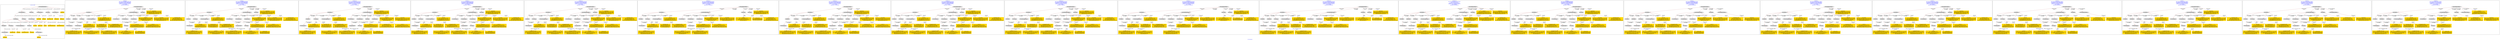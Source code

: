 digraph n0 {
fontcolor="blue"
remincross="true"
label="s21-s-met.json"
subgraph cluster_0 {
label="1-correct model"
n2[style="filled",color="white",fillcolor="lightgray",label="E12_Production1"];
n3[style="filled",color="white",fillcolor="lightgray",label="E21_Person1"];
n4[style="filled",color="white",fillcolor="lightgray",label="E55_Type1"];
n5[style="filled",color="white",fillcolor="lightgray",label="E52_Time-Span3"];
n6[style="filled",color="white",fillcolor="lightgray",label="E69_Death1"];
n7[style="filled",color="white",fillcolor="lightgray",label="E74_Group1"];
n8[style="filled",color="white",fillcolor="lightgray",label="E82_Actor_Appellation1"];
n9[style="filled",color="white",fillcolor="lightgray",label="E67_Birth1"];
n10[shape="plaintext",style="filled",fillcolor="gold",label="artistURI"];
n11[style="filled",color="white",fillcolor="lightgray",label="E22_Man-Made_Object1"];
n12[style="filled",color="white",fillcolor="lightgray",label="E35_Title1"];
n13[style="filled",color="white",fillcolor="lightgray",label="E8_Acquisition1"];
n14[style="filled",color="white",fillcolor="lightgray",label="E55_Type2"];
n15[style="filled",color="white",fillcolor="lightgray",label="E54_Dimension1"];
n16[shape="plaintext",style="filled",fillcolor="gold",label="objectURI"];
n17[shape="plaintext",style="filled",fillcolor="gold",label="artworkTitle"];
n18[style="filled",color="white",fillcolor="lightgray",label="E52_Time-Span1"];
n19[shape="plaintext",style="filled",fillcolor="gold",label="birthDate"];
n20[style="filled",color="white",fillcolor="lightgray",label="E52_Time-Span2"];
n21[shape="plaintext",style="filled",fillcolor="gold",label="deathDate"];
n22[shape="plaintext",style="filled",fillcolor="gold",label="dateOfStartOfCreation"];
n23[shape="plaintext",style="filled",fillcolor="gold",label="dateOfEndOfCreation"];
n24[shape="plaintext",style="filled",fillcolor="gold",label="dimensions"];
n25[shape="plaintext",style="filled",fillcolor="gold",label="medium_URI"];
n26[shape="plaintext",style="filled",fillcolor="gold",label="medium"];
n27[shape="plaintext",style="filled",fillcolor="gold",label="classification_URI"];
n28[shape="plaintext",style="filled",fillcolor="gold",label="classification"];
n29[shape="plaintext",style="filled",fillcolor="gold",label="nationality_URI"];
n30[shape="plaintext",style="filled",fillcolor="gold",label="nationality"];
n31[shape="plaintext",style="filled",fillcolor="gold",label="artistAppellationURI"];
n32[shape="plaintext",style="filled",fillcolor="gold",label="artistName"];
n33[shape="plaintext",style="filled",fillcolor="gold",label="creditLine"];
}
subgraph cluster_1 {
label="candidate 0\nlink coherence:0.8928571428571429\nnode coherence:0.9230769230769231\nconfidence:0.48688912606368306\nmapping score:0.5144331274913131\ncost:126.99941\n-precision:0.68-recall:0.61"
n35[style="filled",color="white",fillcolor="lightgray",label="E12_Production1"];
n36[style="filled",color="white",fillcolor="lightgray",label="E55_Type1"];
n37[style="filled",color="white",fillcolor="lightgray",label="E21_Person1"];
n38[style="filled",color="white",fillcolor="lightgray",label="E67_Birth1"];
n39[style="filled",color="white",fillcolor="lightgray",label="E69_Death1"];
n40[style="filled",color="white",fillcolor="lightgray",label="E74_Group1"];
n41[style="filled",color="white",fillcolor="lightgray",label="E82_Actor_Appellation1"];
n42[style="filled",color="white",fillcolor="lightgray",label="E22_Man-Made_Object1"];
n43[style="filled",color="white",fillcolor="lightgray",label="E54_Dimension1"];
n44[style="filled",color="white",fillcolor="lightgray",label="E8_Acquisition1"];
n45[style="filled",color="white",fillcolor="lightgray",label="E33_Linguistic_Object2"];
n46[style="filled",color="white",fillcolor="lightgray",label="E55_Type2"];
n47[style="filled",color="white",fillcolor="lightgray",label="E52_Time-Span1"];
n48[style="filled",color="white",fillcolor="lightgray",label="E52_Time-Span3"];
n49[shape="plaintext",style="filled",fillcolor="gold",label="dateOfStartOfCreation\n[E52_Time-Span,P82b_end_of_the_end,0.463]\n[E52_Time-Span,P82_at_some_time_within,0.259]\n[E54_Dimension,P3_has_note,0.167]\n[E8_Acquisition,P3_has_note,0.112]"];
n50[shape="plaintext",style="filled",fillcolor="gold",label="medium\n[E57_Material,label,0.341]\n[E29_Design_or_Procedure,P3_has_note,0.247]\n[E57_Material,classLink,0.213]\n[E55_Type,label,0.2]"];
n51[shape="plaintext",style="filled",fillcolor="gold",label="classification_URI\n[E55_Type,classLink,0.512]\n[E74_Group,classLink,0.243]\n[E57_Material,classLink,0.223]\n[E22_Man-Made_Object,P3_has_note,0.022]"];
n52[shape="plaintext",style="filled",fillcolor="gold",label="objectURI\n[E22_Man-Made_Object,classLink,0.863]\n[E22_Man-Made_Object,P3_has_note,0.05]\n[E30_Right,P3_has_note,0.045]\n[E35_Title,label,0.043]"];
n53[shape="plaintext",style="filled",fillcolor="gold",label="artistAppellationURI\n[E82_Actor_Appellation,classLink,0.909]\n[E21_Person,classLink,0.064]\n[E30_Right,P3_has_note,0.018]\n[E22_Man-Made_Object,P3_has_note,0.009]"];
n54[shape="plaintext",style="filled",fillcolor="gold",label="artworkTitle\n[E22_Man-Made_Object,P3_has_note,0.342]\n[E73_Information_Object,P3_has_note,0.294]\n[E33_Linguistic_Object,P3_has_note,0.223]\n[E40_Legal_Body,label,0.141]"];
n55[shape="plaintext",style="filled",fillcolor="gold",label="dateOfEndOfCreation\n[E52_Time-Span,P82b_end_of_the_end,0.463]\n[E52_Time-Span,P82_at_some_time_within,0.259]\n[E54_Dimension,P3_has_note,0.167]\n[E8_Acquisition,P3_has_note,0.112]"];
n56[shape="plaintext",style="filled",fillcolor="gold",label="nationality\n[E74_Group,label,0.544]\n[E74_Group,classLink,0.273]\n[E8_Acquisition,P3_has_note,0.107]\n[E30_Right,P3_has_note,0.076]"];
n57[shape="plaintext",style="filled",fillcolor="gold",label="artistURI\n[E21_Person,classLink,0.483]\n[E82_Actor_Appellation,classLink,0.338]\n[E30_Right,P3_has_note,0.135]\n[E8_Acquisition,P3_has_note,0.044]"];
n58[shape="plaintext",style="filled",fillcolor="gold",label="creditLine\n[E30_Right,P3_has_note,0.527]\n[E8_Acquisition,P3_has_note,0.293]\n[E33_Linguistic_Object,P3_has_note,0.102]\n[E73_Information_Object,P3_has_note,0.078]"];
n59[shape="plaintext",style="filled",fillcolor="gold",label="medium_URI\n[E74_Group,classLink,0.361]\n[E57_Material,classLink,0.33]\n[E55_Type,classLink,0.309]"];
n60[shape="plaintext",style="filled",fillcolor="gold",label="birthDate\n[E52_Time-Span,P82b_end_of_the_end,0.563]\n[E52_Time-Span,P82_at_some_time_within,0.187]\n[E12_Production,P3_has_note,0.174]\n[E35_Title,label,0.077]"];
n61[shape="plaintext",style="filled",fillcolor="gold",label="classification\n[E33_Linguistic_Object,P3_has_note,0.341]\n[E22_Man-Made_Object,P3_has_note,0.269]\n[E73_Information_Object,P3_has_note,0.255]\n[E39_Actor,P3_has_note,0.135]"];
n62[shape="plaintext",style="filled",fillcolor="gold",label="nationality_URI\n[E74_Group,classLink,0.642]\n[E55_Type,classLink,0.215]\n[E57_Material,classLink,0.114]\n[E74_Group,label,0.029]"];
n63[shape="plaintext",style="filled",fillcolor="gold",label="dimensions\n[E54_Dimension,P3_has_note,0.787]\n[E22_Man-Made_Object,classLink,0.08]\n[E22_Man-Made_Object,P3_has_note,0.071]\n[E34_Inscription,P3_has_note,0.062]"];
}
subgraph cluster_2 {
label="candidate 1\nlink coherence:0.8888888888888888\nnode coherence:0.9230769230769231\nconfidence:0.48688912606368306\nmapping score:0.5144331274913131\ncost:26.99943\n-precision:0.7-recall:0.61"
n65[style="filled",color="white",fillcolor="lightgray",label="E12_Production1"];
n66[style="filled",color="white",fillcolor="lightgray",label="E52_Time-Span2"];
n67[style="filled",color="white",fillcolor="lightgray",label="E55_Type1"];
n68[style="filled",color="white",fillcolor="lightgray",label="E21_Person1"];
n69[style="filled",color="white",fillcolor="lightgray",label="E67_Birth1"];
n70[style="filled",color="white",fillcolor="lightgray",label="E74_Group1"];
n71[style="filled",color="white",fillcolor="lightgray",label="E82_Actor_Appellation1"];
n72[style="filled",color="white",fillcolor="lightgray",label="E22_Man-Made_Object1"];
n73[style="filled",color="white",fillcolor="lightgray",label="E54_Dimension1"];
n74[style="filled",color="white",fillcolor="lightgray",label="E8_Acquisition1"];
n75[style="filled",color="white",fillcolor="lightgray",label="E33_Linguistic_Object2"];
n76[style="filled",color="white",fillcolor="lightgray",label="E55_Type2"];
n77[style="filled",color="white",fillcolor="lightgray",label="E52_Time-Span1"];
n78[shape="plaintext",style="filled",fillcolor="gold",label="dateOfEndOfCreation\n[E52_Time-Span,P82b_end_of_the_end,0.463]\n[E52_Time-Span,P82_at_some_time_within,0.259]\n[E54_Dimension,P3_has_note,0.167]\n[E8_Acquisition,P3_has_note,0.112]"];
n79[shape="plaintext",style="filled",fillcolor="gold",label="medium\n[E57_Material,label,0.341]\n[E29_Design_or_Procedure,P3_has_note,0.247]\n[E57_Material,classLink,0.213]\n[E55_Type,label,0.2]"];
n80[shape="plaintext",style="filled",fillcolor="gold",label="classification_URI\n[E55_Type,classLink,0.512]\n[E74_Group,classLink,0.243]\n[E57_Material,classLink,0.223]\n[E22_Man-Made_Object,P3_has_note,0.022]"];
n81[shape="plaintext",style="filled",fillcolor="gold",label="birthDate\n[E52_Time-Span,P82b_end_of_the_end,0.563]\n[E52_Time-Span,P82_at_some_time_within,0.187]\n[E12_Production,P3_has_note,0.174]\n[E35_Title,label,0.077]"];
n82[shape="plaintext",style="filled",fillcolor="gold",label="objectURI\n[E22_Man-Made_Object,classLink,0.863]\n[E22_Man-Made_Object,P3_has_note,0.05]\n[E30_Right,P3_has_note,0.045]\n[E35_Title,label,0.043]"];
n83[shape="plaintext",style="filled",fillcolor="gold",label="artistAppellationURI\n[E82_Actor_Appellation,classLink,0.909]\n[E21_Person,classLink,0.064]\n[E30_Right,P3_has_note,0.018]\n[E22_Man-Made_Object,P3_has_note,0.009]"];
n84[shape="plaintext",style="filled",fillcolor="gold",label="artworkTitle\n[E22_Man-Made_Object,P3_has_note,0.342]\n[E73_Information_Object,P3_has_note,0.294]\n[E33_Linguistic_Object,P3_has_note,0.223]\n[E40_Legal_Body,label,0.141]"];
n85[shape="plaintext",style="filled",fillcolor="gold",label="nationality\n[E74_Group,label,0.544]\n[E74_Group,classLink,0.273]\n[E8_Acquisition,P3_has_note,0.107]\n[E30_Right,P3_has_note,0.076]"];
n86[shape="plaintext",style="filled",fillcolor="gold",label="artistURI\n[E21_Person,classLink,0.483]\n[E82_Actor_Appellation,classLink,0.338]\n[E30_Right,P3_has_note,0.135]\n[E8_Acquisition,P3_has_note,0.044]"];
n87[shape="plaintext",style="filled",fillcolor="gold",label="creditLine\n[E30_Right,P3_has_note,0.527]\n[E8_Acquisition,P3_has_note,0.293]\n[E33_Linguistic_Object,P3_has_note,0.102]\n[E73_Information_Object,P3_has_note,0.078]"];
n88[shape="plaintext",style="filled",fillcolor="gold",label="dateOfStartOfCreation\n[E52_Time-Span,P82b_end_of_the_end,0.463]\n[E52_Time-Span,P82_at_some_time_within,0.259]\n[E54_Dimension,P3_has_note,0.167]\n[E8_Acquisition,P3_has_note,0.112]"];
n89[shape="plaintext",style="filled",fillcolor="gold",label="medium_URI\n[E74_Group,classLink,0.361]\n[E57_Material,classLink,0.33]\n[E55_Type,classLink,0.309]"];
n90[shape="plaintext",style="filled",fillcolor="gold",label="classification\n[E33_Linguistic_Object,P3_has_note,0.341]\n[E22_Man-Made_Object,P3_has_note,0.269]\n[E73_Information_Object,P3_has_note,0.255]\n[E39_Actor,P3_has_note,0.135]"];
n91[shape="plaintext",style="filled",fillcolor="gold",label="nationality_URI\n[E74_Group,classLink,0.642]\n[E55_Type,classLink,0.215]\n[E57_Material,classLink,0.114]\n[E74_Group,label,0.029]"];
n92[shape="plaintext",style="filled",fillcolor="gold",label="dimensions\n[E54_Dimension,P3_has_note,0.787]\n[E22_Man-Made_Object,classLink,0.08]\n[E22_Man-Made_Object,P3_has_note,0.071]\n[E34_Inscription,P3_has_note,0.062]"];
}
subgraph cluster_3 {
label="candidate 10\nlink coherence:0.8518518518518519\nnode coherence:0.9230769230769231\nconfidence:0.48688912606368306\nmapping score:0.5144331274913131\ncost:26.99943\n-precision:0.74-recall:0.65"
n94[style="filled",color="white",fillcolor="lightgray",label="E12_Production1"];
n95[style="filled",color="white",fillcolor="lightgray",label="E52_Time-Span2"];
n96[style="filled",color="white",fillcolor="lightgray",label="E55_Type1"];
n97[style="filled",color="white",fillcolor="lightgray",label="E21_Person1"];
n98[style="filled",color="white",fillcolor="lightgray",label="E67_Birth1"];
n99[style="filled",color="white",fillcolor="lightgray",label="E74_Group1"];
n100[style="filled",color="white",fillcolor="lightgray",label="E82_Actor_Appellation1"];
n101[style="filled",color="white",fillcolor="lightgray",label="E22_Man-Made_Object1"];
n102[style="filled",color="white",fillcolor="lightgray",label="E54_Dimension1"];
n103[style="filled",color="white",fillcolor="lightgray",label="E55_Type2"];
n104[style="filled",color="white",fillcolor="lightgray",label="E8_Acquisition1"];
n105[style="filled",color="white",fillcolor="lightgray",label="E33_Linguistic_Object1"];
n106[style="filled",color="white",fillcolor="lightgray",label="E52_Time-Span1"];
n107[shape="plaintext",style="filled",fillcolor="gold",label="dateOfEndOfCreation\n[E52_Time-Span,P82b_end_of_the_end,0.463]\n[E52_Time-Span,P82_at_some_time_within,0.259]\n[E54_Dimension,P3_has_note,0.167]\n[E8_Acquisition,P3_has_note,0.112]"];
n108[shape="plaintext",style="filled",fillcolor="gold",label="medium\n[E57_Material,label,0.341]\n[E29_Design_or_Procedure,P3_has_note,0.247]\n[E57_Material,classLink,0.213]\n[E55_Type,label,0.2]"];
n109[shape="plaintext",style="filled",fillcolor="gold",label="classification_URI\n[E55_Type,classLink,0.512]\n[E74_Group,classLink,0.243]\n[E57_Material,classLink,0.223]\n[E22_Man-Made_Object,P3_has_note,0.022]"];
n110[shape="plaintext",style="filled",fillcolor="gold",label="birthDate\n[E52_Time-Span,P82b_end_of_the_end,0.563]\n[E52_Time-Span,P82_at_some_time_within,0.187]\n[E12_Production,P3_has_note,0.174]\n[E35_Title,label,0.077]"];
n111[shape="plaintext",style="filled",fillcolor="gold",label="objectURI\n[E22_Man-Made_Object,classLink,0.863]\n[E22_Man-Made_Object,P3_has_note,0.05]\n[E30_Right,P3_has_note,0.045]\n[E35_Title,label,0.043]"];
n112[shape="plaintext",style="filled",fillcolor="gold",label="artistAppellationURI\n[E82_Actor_Appellation,classLink,0.909]\n[E21_Person,classLink,0.064]\n[E30_Right,P3_has_note,0.018]\n[E22_Man-Made_Object,P3_has_note,0.009]"];
n113[shape="plaintext",style="filled",fillcolor="gold",label="artworkTitle\n[E22_Man-Made_Object,P3_has_note,0.342]\n[E73_Information_Object,P3_has_note,0.294]\n[E33_Linguistic_Object,P3_has_note,0.223]\n[E40_Legal_Body,label,0.141]"];
n114[shape="plaintext",style="filled",fillcolor="gold",label="nationality\n[E74_Group,label,0.544]\n[E74_Group,classLink,0.273]\n[E8_Acquisition,P3_has_note,0.107]\n[E30_Right,P3_has_note,0.076]"];
n115[shape="plaintext",style="filled",fillcolor="gold",label="artistURI\n[E21_Person,classLink,0.483]\n[E82_Actor_Appellation,classLink,0.338]\n[E30_Right,P3_has_note,0.135]\n[E8_Acquisition,P3_has_note,0.044]"];
n116[shape="plaintext",style="filled",fillcolor="gold",label="creditLine\n[E30_Right,P3_has_note,0.527]\n[E8_Acquisition,P3_has_note,0.293]\n[E33_Linguistic_Object,P3_has_note,0.102]\n[E73_Information_Object,P3_has_note,0.078]"];
n117[shape="plaintext",style="filled",fillcolor="gold",label="dateOfStartOfCreation\n[E52_Time-Span,P82b_end_of_the_end,0.463]\n[E52_Time-Span,P82_at_some_time_within,0.259]\n[E54_Dimension,P3_has_note,0.167]\n[E8_Acquisition,P3_has_note,0.112]"];
n118[shape="plaintext",style="filled",fillcolor="gold",label="medium_URI\n[E74_Group,classLink,0.361]\n[E57_Material,classLink,0.33]\n[E55_Type,classLink,0.309]"];
n119[shape="plaintext",style="filled",fillcolor="gold",label="classification\n[E33_Linguistic_Object,P3_has_note,0.341]\n[E22_Man-Made_Object,P3_has_note,0.269]\n[E73_Information_Object,P3_has_note,0.255]\n[E39_Actor,P3_has_note,0.135]"];
n120[shape="plaintext",style="filled",fillcolor="gold",label="nationality_URI\n[E74_Group,classLink,0.642]\n[E55_Type,classLink,0.215]\n[E57_Material,classLink,0.114]\n[E74_Group,label,0.029]"];
n121[shape="plaintext",style="filled",fillcolor="gold",label="dimensions\n[E54_Dimension,P3_has_note,0.787]\n[E22_Man-Made_Object,classLink,0.08]\n[E22_Man-Made_Object,P3_has_note,0.071]\n[E34_Inscription,P3_has_note,0.062]"];
}
subgraph cluster_4 {
label="candidate 11\nlink coherence:0.8518518518518519\nnode coherence:0.8846153846153846\nconfidence:0.48688912606368306\nmapping score:0.5016126146708003\ncost:26.99943\n-precision:0.7-recall:0.61"
n123[style="filled",color="white",fillcolor="lightgray",label="E12_Production1"];
n124[style="filled",color="white",fillcolor="lightgray",label="E52_Time-Span2"];
n125[style="filled",color="white",fillcolor="lightgray",label="E55_Type1"];
n126[style="filled",color="white",fillcolor="lightgray",label="E21_Person1"];
n127[style="filled",color="white",fillcolor="lightgray",label="E67_Birth1"];
n128[style="filled",color="white",fillcolor="lightgray",label="E74_Group1"];
n129[style="filled",color="white",fillcolor="lightgray",label="E82_Actor_Appellation1"];
n130[style="filled",color="white",fillcolor="lightgray",label="E22_Man-Made_Object1"];
n131[style="filled",color="white",fillcolor="lightgray",label="E54_Dimension1"];
n132[style="filled",color="white",fillcolor="lightgray",label="E8_Acquisition1"];
n133[style="filled",color="white",fillcolor="lightgray",label="E33_Linguistic_Object2"];
n134[style="filled",color="white",fillcolor="lightgray",label="E55_Type2"];
n135[style="filled",color="white",fillcolor="lightgray",label="E52_Time-Span1"];
n136[shape="plaintext",style="filled",fillcolor="gold",label="dateOfEndOfCreation\n[E52_Time-Span,P82b_end_of_the_end,0.463]\n[E52_Time-Span,P82_at_some_time_within,0.259]\n[E54_Dimension,P3_has_note,0.167]\n[E8_Acquisition,P3_has_note,0.112]"];
n137[shape="plaintext",style="filled",fillcolor="gold",label="medium\n[E57_Material,label,0.341]\n[E29_Design_or_Procedure,P3_has_note,0.247]\n[E57_Material,classLink,0.213]\n[E55_Type,label,0.2]"];
n138[shape="plaintext",style="filled",fillcolor="gold",label="classification_URI\n[E55_Type,classLink,0.512]\n[E74_Group,classLink,0.243]\n[E57_Material,classLink,0.223]\n[E22_Man-Made_Object,P3_has_note,0.022]"];
n139[shape="plaintext",style="filled",fillcolor="gold",label="birthDate\n[E52_Time-Span,P82b_end_of_the_end,0.563]\n[E52_Time-Span,P82_at_some_time_within,0.187]\n[E12_Production,P3_has_note,0.174]\n[E35_Title,label,0.077]"];
n140[shape="plaintext",style="filled",fillcolor="gold",label="objectURI\n[E22_Man-Made_Object,classLink,0.863]\n[E22_Man-Made_Object,P3_has_note,0.05]\n[E30_Right,P3_has_note,0.045]\n[E35_Title,label,0.043]"];
n141[shape="plaintext",style="filled",fillcolor="gold",label="artistAppellationURI\n[E82_Actor_Appellation,classLink,0.909]\n[E21_Person,classLink,0.064]\n[E30_Right,P3_has_note,0.018]\n[E22_Man-Made_Object,P3_has_note,0.009]"];
n142[shape="plaintext",style="filled",fillcolor="gold",label="artworkTitle\n[E22_Man-Made_Object,P3_has_note,0.342]\n[E73_Information_Object,P3_has_note,0.294]\n[E33_Linguistic_Object,P3_has_note,0.223]\n[E40_Legal_Body,label,0.141]"];
n143[shape="plaintext",style="filled",fillcolor="gold",label="nationality\n[E74_Group,label,0.544]\n[E74_Group,classLink,0.273]\n[E8_Acquisition,P3_has_note,0.107]\n[E30_Right,P3_has_note,0.076]"];
n144[shape="plaintext",style="filled",fillcolor="gold",label="artistURI\n[E21_Person,classLink,0.483]\n[E82_Actor_Appellation,classLink,0.338]\n[E30_Right,P3_has_note,0.135]\n[E8_Acquisition,P3_has_note,0.044]"];
n145[shape="plaintext",style="filled",fillcolor="gold",label="creditLine\n[E30_Right,P3_has_note,0.527]\n[E8_Acquisition,P3_has_note,0.293]\n[E33_Linguistic_Object,P3_has_note,0.102]\n[E73_Information_Object,P3_has_note,0.078]"];
n146[shape="plaintext",style="filled",fillcolor="gold",label="dateOfStartOfCreation\n[E52_Time-Span,P82b_end_of_the_end,0.463]\n[E52_Time-Span,P82_at_some_time_within,0.259]\n[E54_Dimension,P3_has_note,0.167]\n[E8_Acquisition,P3_has_note,0.112]"];
n147[shape="plaintext",style="filled",fillcolor="gold",label="medium_URI\n[E74_Group,classLink,0.361]\n[E57_Material,classLink,0.33]\n[E55_Type,classLink,0.309]"];
n148[shape="plaintext",style="filled",fillcolor="gold",label="classification\n[E33_Linguistic_Object,P3_has_note,0.341]\n[E22_Man-Made_Object,P3_has_note,0.269]\n[E73_Information_Object,P3_has_note,0.255]\n[E39_Actor,P3_has_note,0.135]"];
n149[shape="plaintext",style="filled",fillcolor="gold",label="nationality_URI\n[E74_Group,classLink,0.642]\n[E55_Type,classLink,0.215]\n[E57_Material,classLink,0.114]\n[E74_Group,label,0.029]"];
n150[shape="plaintext",style="filled",fillcolor="gold",label="dimensions\n[E54_Dimension,P3_has_note,0.787]\n[E22_Man-Made_Object,classLink,0.08]\n[E22_Man-Made_Object,P3_has_note,0.071]\n[E34_Inscription,P3_has_note,0.062]"];
}
subgraph cluster_5 {
label="candidate 12\nlink coherence:0.8518518518518519\nnode coherence:0.9230769230769231\nconfidence:0.48688912606368306\nmapping score:0.5144331274913131\ncost:26.99945\n-precision:0.7-recall:0.61"
n152[style="filled",color="white",fillcolor="lightgray",label="E12_Production1"];
n153[style="filled",color="white",fillcolor="lightgray",label="E52_Time-Span2"];
n154[style="filled",color="white",fillcolor="lightgray",label="E55_Type1"];
n155[style="filled",color="white",fillcolor="lightgray",label="E21_Person1"];
n156[style="filled",color="white",fillcolor="lightgray",label="E67_Birth1"];
n157[style="filled",color="white",fillcolor="lightgray",label="E74_Group1"];
n158[style="filled",color="white",fillcolor="lightgray",label="E82_Actor_Appellation1"];
n159[style="filled",color="white",fillcolor="lightgray",label="E22_Man-Made_Object1"];
n160[style="filled",color="white",fillcolor="lightgray",label="E54_Dimension1"];
n161[style="filled",color="white",fillcolor="lightgray",label="E8_Acquisition1"];
n162[style="filled",color="white",fillcolor="lightgray",label="E33_Linguistic_Object1"];
n163[style="filled",color="white",fillcolor="lightgray",label="E55_Type2"];
n164[style="filled",color="white",fillcolor="lightgray",label="E52_Time-Span1"];
n165[shape="plaintext",style="filled",fillcolor="gold",label="dateOfEndOfCreation\n[E52_Time-Span,P82b_end_of_the_end,0.463]\n[E52_Time-Span,P82_at_some_time_within,0.259]\n[E54_Dimension,P3_has_note,0.167]\n[E8_Acquisition,P3_has_note,0.112]"];
n166[shape="plaintext",style="filled",fillcolor="gold",label="medium\n[E57_Material,label,0.341]\n[E29_Design_or_Procedure,P3_has_note,0.247]\n[E57_Material,classLink,0.213]\n[E55_Type,label,0.2]"];
n167[shape="plaintext",style="filled",fillcolor="gold",label="classification_URI\n[E55_Type,classLink,0.512]\n[E74_Group,classLink,0.243]\n[E57_Material,classLink,0.223]\n[E22_Man-Made_Object,P3_has_note,0.022]"];
n168[shape="plaintext",style="filled",fillcolor="gold",label="birthDate\n[E52_Time-Span,P82b_end_of_the_end,0.563]\n[E52_Time-Span,P82_at_some_time_within,0.187]\n[E12_Production,P3_has_note,0.174]\n[E35_Title,label,0.077]"];
n169[shape="plaintext",style="filled",fillcolor="gold",label="objectURI\n[E22_Man-Made_Object,classLink,0.863]\n[E22_Man-Made_Object,P3_has_note,0.05]\n[E30_Right,P3_has_note,0.045]\n[E35_Title,label,0.043]"];
n170[shape="plaintext",style="filled",fillcolor="gold",label="artistAppellationURI\n[E82_Actor_Appellation,classLink,0.909]\n[E21_Person,classLink,0.064]\n[E30_Right,P3_has_note,0.018]\n[E22_Man-Made_Object,P3_has_note,0.009]"];
n171[shape="plaintext",style="filled",fillcolor="gold",label="artworkTitle\n[E22_Man-Made_Object,P3_has_note,0.342]\n[E73_Information_Object,P3_has_note,0.294]\n[E33_Linguistic_Object,P3_has_note,0.223]\n[E40_Legal_Body,label,0.141]"];
n172[shape="plaintext",style="filled",fillcolor="gold",label="nationality\n[E74_Group,label,0.544]\n[E74_Group,classLink,0.273]\n[E8_Acquisition,P3_has_note,0.107]\n[E30_Right,P3_has_note,0.076]"];
n173[shape="plaintext",style="filled",fillcolor="gold",label="artistURI\n[E21_Person,classLink,0.483]\n[E82_Actor_Appellation,classLink,0.338]\n[E30_Right,P3_has_note,0.135]\n[E8_Acquisition,P3_has_note,0.044]"];
n174[shape="plaintext",style="filled",fillcolor="gold",label="creditLine\n[E30_Right,P3_has_note,0.527]\n[E8_Acquisition,P3_has_note,0.293]\n[E33_Linguistic_Object,P3_has_note,0.102]\n[E73_Information_Object,P3_has_note,0.078]"];
n175[shape="plaintext",style="filled",fillcolor="gold",label="dateOfStartOfCreation\n[E52_Time-Span,P82b_end_of_the_end,0.463]\n[E52_Time-Span,P82_at_some_time_within,0.259]\n[E54_Dimension,P3_has_note,0.167]\n[E8_Acquisition,P3_has_note,0.112]"];
n176[shape="plaintext",style="filled",fillcolor="gold",label="medium_URI\n[E74_Group,classLink,0.361]\n[E57_Material,classLink,0.33]\n[E55_Type,classLink,0.309]"];
n177[shape="plaintext",style="filled",fillcolor="gold",label="classification\n[E33_Linguistic_Object,P3_has_note,0.341]\n[E22_Man-Made_Object,P3_has_note,0.269]\n[E73_Information_Object,P3_has_note,0.255]\n[E39_Actor,P3_has_note,0.135]"];
n178[shape="plaintext",style="filled",fillcolor="gold",label="nationality_URI\n[E74_Group,classLink,0.642]\n[E55_Type,classLink,0.215]\n[E57_Material,classLink,0.114]\n[E74_Group,label,0.029]"];
n179[shape="plaintext",style="filled",fillcolor="gold",label="dimensions\n[E54_Dimension,P3_has_note,0.787]\n[E22_Man-Made_Object,classLink,0.08]\n[E22_Man-Made_Object,P3_has_note,0.071]\n[E34_Inscription,P3_has_note,0.062]"];
}
subgraph cluster_6 {
label="candidate 13\nlink coherence:0.8518518518518519\nnode coherence:0.9230769230769231\nconfidence:0.48688912606368306\nmapping score:0.5144331274913131\ncost:26.99949\n-precision:0.67-recall:0.58"
n181[style="filled",color="white",fillcolor="lightgray",label="E12_Production1"];
n182[style="filled",color="white",fillcolor="lightgray",label="E52_Time-Span2"];
n183[style="filled",color="white",fillcolor="lightgray",label="E21_Person1"];
n184[style="filled",color="white",fillcolor="lightgray",label="E67_Birth1"];
n185[style="filled",color="white",fillcolor="lightgray",label="E74_Group1"];
n186[style="filled",color="white",fillcolor="lightgray",label="E82_Actor_Appellation1"];
n187[style="filled",color="white",fillcolor="lightgray",label="E22_Man-Made_Object1"];
n188[style="filled",color="white",fillcolor="lightgray",label="E54_Dimension1"];
n189[style="filled",color="white",fillcolor="lightgray",label="E8_Acquisition1"];
n190[style="filled",color="white",fillcolor="lightgray",label="E33_Linguistic_Object2"];
n191[style="filled",color="white",fillcolor="lightgray",label="E55_Type1"];
n192[style="filled",color="white",fillcolor="lightgray",label="E55_Type2"];
n193[style="filled",color="white",fillcolor="lightgray",label="E52_Time-Span1"];
n194[shape="plaintext",style="filled",fillcolor="gold",label="dateOfEndOfCreation\n[E52_Time-Span,P82b_end_of_the_end,0.463]\n[E52_Time-Span,P82_at_some_time_within,0.259]\n[E54_Dimension,P3_has_note,0.167]\n[E8_Acquisition,P3_has_note,0.112]"];
n195[shape="plaintext",style="filled",fillcolor="gold",label="medium\n[E57_Material,label,0.341]\n[E29_Design_or_Procedure,P3_has_note,0.247]\n[E57_Material,classLink,0.213]\n[E55_Type,label,0.2]"];
n196[shape="plaintext",style="filled",fillcolor="gold",label="classification_URI\n[E55_Type,classLink,0.512]\n[E74_Group,classLink,0.243]\n[E57_Material,classLink,0.223]\n[E22_Man-Made_Object,P3_has_note,0.022]"];
n197[shape="plaintext",style="filled",fillcolor="gold",label="birthDate\n[E52_Time-Span,P82b_end_of_the_end,0.563]\n[E52_Time-Span,P82_at_some_time_within,0.187]\n[E12_Production,P3_has_note,0.174]\n[E35_Title,label,0.077]"];
n198[shape="plaintext",style="filled",fillcolor="gold",label="objectURI\n[E22_Man-Made_Object,classLink,0.863]\n[E22_Man-Made_Object,P3_has_note,0.05]\n[E30_Right,P3_has_note,0.045]\n[E35_Title,label,0.043]"];
n199[shape="plaintext",style="filled",fillcolor="gold",label="artistAppellationURI\n[E82_Actor_Appellation,classLink,0.909]\n[E21_Person,classLink,0.064]\n[E30_Right,P3_has_note,0.018]\n[E22_Man-Made_Object,P3_has_note,0.009]"];
n200[shape="plaintext",style="filled",fillcolor="gold",label="artworkTitle\n[E22_Man-Made_Object,P3_has_note,0.342]\n[E73_Information_Object,P3_has_note,0.294]\n[E33_Linguistic_Object,P3_has_note,0.223]\n[E40_Legal_Body,label,0.141]"];
n201[shape="plaintext",style="filled",fillcolor="gold",label="nationality\n[E74_Group,label,0.544]\n[E74_Group,classLink,0.273]\n[E8_Acquisition,P3_has_note,0.107]\n[E30_Right,P3_has_note,0.076]"];
n202[shape="plaintext",style="filled",fillcolor="gold",label="artistURI\n[E21_Person,classLink,0.483]\n[E82_Actor_Appellation,classLink,0.338]\n[E30_Right,P3_has_note,0.135]\n[E8_Acquisition,P3_has_note,0.044]"];
n203[shape="plaintext",style="filled",fillcolor="gold",label="creditLine\n[E30_Right,P3_has_note,0.527]\n[E8_Acquisition,P3_has_note,0.293]\n[E33_Linguistic_Object,P3_has_note,0.102]\n[E73_Information_Object,P3_has_note,0.078]"];
n204[shape="plaintext",style="filled",fillcolor="gold",label="dateOfStartOfCreation\n[E52_Time-Span,P82b_end_of_the_end,0.463]\n[E52_Time-Span,P82_at_some_time_within,0.259]\n[E54_Dimension,P3_has_note,0.167]\n[E8_Acquisition,P3_has_note,0.112]"];
n205[shape="plaintext",style="filled",fillcolor="gold",label="medium_URI\n[E74_Group,classLink,0.361]\n[E57_Material,classLink,0.33]\n[E55_Type,classLink,0.309]"];
n206[shape="plaintext",style="filled",fillcolor="gold",label="classification\n[E33_Linguistic_Object,P3_has_note,0.341]\n[E22_Man-Made_Object,P3_has_note,0.269]\n[E73_Information_Object,P3_has_note,0.255]\n[E39_Actor,P3_has_note,0.135]"];
n207[shape="plaintext",style="filled",fillcolor="gold",label="nationality_URI\n[E74_Group,classLink,0.642]\n[E55_Type,classLink,0.215]\n[E57_Material,classLink,0.114]\n[E74_Group,label,0.029]"];
n208[shape="plaintext",style="filled",fillcolor="gold",label="dimensions\n[E54_Dimension,P3_has_note,0.787]\n[E22_Man-Made_Object,classLink,0.08]\n[E22_Man-Made_Object,P3_has_note,0.071]\n[E34_Inscription,P3_has_note,0.062]"];
}
subgraph cluster_7 {
label="candidate 14\nlink coherence:0.8518518518518519\nnode coherence:0.9230769230769231\nconfidence:0.48688912606368306\nmapping score:0.5144331274913131\ncost:125.99943\n-precision:0.74-recall:0.65"
n210[style="filled",color="white",fillcolor="lightgray",label="E12_Production1"];
n211[style="filled",color="white",fillcolor="lightgray",label="E52_Time-Span2"];
n212[style="filled",color="white",fillcolor="lightgray",label="E55_Type1"];
n213[style="filled",color="white",fillcolor="lightgray",label="E21_Person1"];
n214[style="filled",color="white",fillcolor="lightgray",label="E67_Birth1"];
n215[style="filled",color="white",fillcolor="lightgray",label="E74_Group1"];
n216[style="filled",color="white",fillcolor="lightgray",label="E82_Actor_Appellation1"];
n217[style="filled",color="white",fillcolor="lightgray",label="E22_Man-Made_Object1"];
n218[style="filled",color="white",fillcolor="lightgray",label="E54_Dimension1"];
n219[style="filled",color="white",fillcolor="lightgray",label="E55_Type2"];
n220[style="filled",color="white",fillcolor="lightgray",label="E8_Acquisition1"];
n221[style="filled",color="white",fillcolor="lightgray",label="E33_Linguistic_Object1"];
n222[style="filled",color="white",fillcolor="lightgray",label="E52_Time-Span1"];
n223[shape="plaintext",style="filled",fillcolor="gold",label="dateOfStartOfCreation\n[E52_Time-Span,P82b_end_of_the_end,0.463]\n[E52_Time-Span,P82_at_some_time_within,0.259]\n[E54_Dimension,P3_has_note,0.167]\n[E8_Acquisition,P3_has_note,0.112]"];
n224[shape="plaintext",style="filled",fillcolor="gold",label="medium\n[E57_Material,label,0.341]\n[E29_Design_or_Procedure,P3_has_note,0.247]\n[E57_Material,classLink,0.213]\n[E55_Type,label,0.2]"];
n225[shape="plaintext",style="filled",fillcolor="gold",label="classification_URI\n[E55_Type,classLink,0.512]\n[E74_Group,classLink,0.243]\n[E57_Material,classLink,0.223]\n[E22_Man-Made_Object,P3_has_note,0.022]"];
n226[shape="plaintext",style="filled",fillcolor="gold",label="objectURI\n[E22_Man-Made_Object,classLink,0.863]\n[E22_Man-Made_Object,P3_has_note,0.05]\n[E30_Right,P3_has_note,0.045]\n[E35_Title,label,0.043]"];
n227[shape="plaintext",style="filled",fillcolor="gold",label="artistAppellationURI\n[E82_Actor_Appellation,classLink,0.909]\n[E21_Person,classLink,0.064]\n[E30_Right,P3_has_note,0.018]\n[E22_Man-Made_Object,P3_has_note,0.009]"];
n228[shape="plaintext",style="filled",fillcolor="gold",label="artworkTitle\n[E22_Man-Made_Object,P3_has_note,0.342]\n[E73_Information_Object,P3_has_note,0.294]\n[E33_Linguistic_Object,P3_has_note,0.223]\n[E40_Legal_Body,label,0.141]"];
n229[shape="plaintext",style="filled",fillcolor="gold",label="nationality\n[E74_Group,label,0.544]\n[E74_Group,classLink,0.273]\n[E8_Acquisition,P3_has_note,0.107]\n[E30_Right,P3_has_note,0.076]"];
n230[shape="plaintext",style="filled",fillcolor="gold",label="artistURI\n[E21_Person,classLink,0.483]\n[E82_Actor_Appellation,classLink,0.338]\n[E30_Right,P3_has_note,0.135]\n[E8_Acquisition,P3_has_note,0.044]"];
n231[shape="plaintext",style="filled",fillcolor="gold",label="creditLine\n[E30_Right,P3_has_note,0.527]\n[E8_Acquisition,P3_has_note,0.293]\n[E33_Linguistic_Object,P3_has_note,0.102]\n[E73_Information_Object,P3_has_note,0.078]"];
n232[shape="plaintext",style="filled",fillcolor="gold",label="dateOfEndOfCreation\n[E52_Time-Span,P82b_end_of_the_end,0.463]\n[E52_Time-Span,P82_at_some_time_within,0.259]\n[E54_Dimension,P3_has_note,0.167]\n[E8_Acquisition,P3_has_note,0.112]"];
n233[shape="plaintext",style="filled",fillcolor="gold",label="medium_URI\n[E74_Group,classLink,0.361]\n[E57_Material,classLink,0.33]\n[E55_Type,classLink,0.309]"];
n234[shape="plaintext",style="filled",fillcolor="gold",label="classification\n[E33_Linguistic_Object,P3_has_note,0.341]\n[E22_Man-Made_Object,P3_has_note,0.269]\n[E73_Information_Object,P3_has_note,0.255]\n[E39_Actor,P3_has_note,0.135]"];
n235[shape="plaintext",style="filled",fillcolor="gold",label="birthDate\n[E52_Time-Span,P82b_end_of_the_end,0.563]\n[E52_Time-Span,P82_at_some_time_within,0.187]\n[E12_Production,P3_has_note,0.174]\n[E35_Title,label,0.077]"];
n236[shape="plaintext",style="filled",fillcolor="gold",label="nationality_URI\n[E74_Group,classLink,0.642]\n[E55_Type,classLink,0.215]\n[E57_Material,classLink,0.114]\n[E74_Group,label,0.029]"];
n237[shape="plaintext",style="filled",fillcolor="gold",label="dimensions\n[E54_Dimension,P3_has_note,0.787]\n[E22_Man-Made_Object,classLink,0.08]\n[E22_Man-Made_Object,P3_has_note,0.071]\n[E34_Inscription,P3_has_note,0.062]"];
}
subgraph cluster_8 {
label="candidate 15\nlink coherence:0.8518518518518519\nnode coherence:0.8846153846153846\nconfidence:0.48688912606368306\nmapping score:0.5016126146708003\ncost:125.99943\n-precision:0.7-recall:0.61"
n239[style="filled",color="white",fillcolor="lightgray",label="E12_Production1"];
n240[style="filled",color="white",fillcolor="lightgray",label="E52_Time-Span2"];
n241[style="filled",color="white",fillcolor="lightgray",label="E55_Type1"];
n242[style="filled",color="white",fillcolor="lightgray",label="E21_Person1"];
n243[style="filled",color="white",fillcolor="lightgray",label="E67_Birth1"];
n244[style="filled",color="white",fillcolor="lightgray",label="E74_Group1"];
n245[style="filled",color="white",fillcolor="lightgray",label="E82_Actor_Appellation1"];
n246[style="filled",color="white",fillcolor="lightgray",label="E22_Man-Made_Object1"];
n247[style="filled",color="white",fillcolor="lightgray",label="E54_Dimension1"];
n248[style="filled",color="white",fillcolor="lightgray",label="E8_Acquisition1"];
n249[style="filled",color="white",fillcolor="lightgray",label="E33_Linguistic_Object2"];
n250[style="filled",color="white",fillcolor="lightgray",label="E55_Type2"];
n251[style="filled",color="white",fillcolor="lightgray",label="E52_Time-Span1"];
n252[shape="plaintext",style="filled",fillcolor="gold",label="dateOfStartOfCreation\n[E52_Time-Span,P82b_end_of_the_end,0.463]\n[E52_Time-Span,P82_at_some_time_within,0.259]\n[E54_Dimension,P3_has_note,0.167]\n[E8_Acquisition,P3_has_note,0.112]"];
n253[shape="plaintext",style="filled",fillcolor="gold",label="medium\n[E57_Material,label,0.341]\n[E29_Design_or_Procedure,P3_has_note,0.247]\n[E57_Material,classLink,0.213]\n[E55_Type,label,0.2]"];
n254[shape="plaintext",style="filled",fillcolor="gold",label="classification_URI\n[E55_Type,classLink,0.512]\n[E74_Group,classLink,0.243]\n[E57_Material,classLink,0.223]\n[E22_Man-Made_Object,P3_has_note,0.022]"];
n255[shape="plaintext",style="filled",fillcolor="gold",label="objectURI\n[E22_Man-Made_Object,classLink,0.863]\n[E22_Man-Made_Object,P3_has_note,0.05]\n[E30_Right,P3_has_note,0.045]\n[E35_Title,label,0.043]"];
n256[shape="plaintext",style="filled",fillcolor="gold",label="artistAppellationURI\n[E82_Actor_Appellation,classLink,0.909]\n[E21_Person,classLink,0.064]\n[E30_Right,P3_has_note,0.018]\n[E22_Man-Made_Object,P3_has_note,0.009]"];
n257[shape="plaintext",style="filled",fillcolor="gold",label="artworkTitle\n[E22_Man-Made_Object,P3_has_note,0.342]\n[E73_Information_Object,P3_has_note,0.294]\n[E33_Linguistic_Object,P3_has_note,0.223]\n[E40_Legal_Body,label,0.141]"];
n258[shape="plaintext",style="filled",fillcolor="gold",label="nationality\n[E74_Group,label,0.544]\n[E74_Group,classLink,0.273]\n[E8_Acquisition,P3_has_note,0.107]\n[E30_Right,P3_has_note,0.076]"];
n259[shape="plaintext",style="filled",fillcolor="gold",label="artistURI\n[E21_Person,classLink,0.483]\n[E82_Actor_Appellation,classLink,0.338]\n[E30_Right,P3_has_note,0.135]\n[E8_Acquisition,P3_has_note,0.044]"];
n260[shape="plaintext",style="filled",fillcolor="gold",label="creditLine\n[E30_Right,P3_has_note,0.527]\n[E8_Acquisition,P3_has_note,0.293]\n[E33_Linguistic_Object,P3_has_note,0.102]\n[E73_Information_Object,P3_has_note,0.078]"];
n261[shape="plaintext",style="filled",fillcolor="gold",label="dateOfEndOfCreation\n[E52_Time-Span,P82b_end_of_the_end,0.463]\n[E52_Time-Span,P82_at_some_time_within,0.259]\n[E54_Dimension,P3_has_note,0.167]\n[E8_Acquisition,P3_has_note,0.112]"];
n262[shape="plaintext",style="filled",fillcolor="gold",label="medium_URI\n[E74_Group,classLink,0.361]\n[E57_Material,classLink,0.33]\n[E55_Type,classLink,0.309]"];
n263[shape="plaintext",style="filled",fillcolor="gold",label="birthDate\n[E52_Time-Span,P82b_end_of_the_end,0.563]\n[E52_Time-Span,P82_at_some_time_within,0.187]\n[E12_Production,P3_has_note,0.174]\n[E35_Title,label,0.077]"];
n264[shape="plaintext",style="filled",fillcolor="gold",label="classification\n[E33_Linguistic_Object,P3_has_note,0.341]\n[E22_Man-Made_Object,P3_has_note,0.269]\n[E73_Information_Object,P3_has_note,0.255]\n[E39_Actor,P3_has_note,0.135]"];
n265[shape="plaintext",style="filled",fillcolor="gold",label="nationality_URI\n[E74_Group,classLink,0.642]\n[E55_Type,classLink,0.215]\n[E57_Material,classLink,0.114]\n[E74_Group,label,0.029]"];
n266[shape="plaintext",style="filled",fillcolor="gold",label="dimensions\n[E54_Dimension,P3_has_note,0.787]\n[E22_Man-Made_Object,classLink,0.08]\n[E22_Man-Made_Object,P3_has_note,0.071]\n[E34_Inscription,P3_has_note,0.062]"];
}
subgraph cluster_9 {
label="candidate 16\nlink coherence:0.8518518518518519\nnode coherence:0.9230769230769231\nconfidence:0.48688912606368306\nmapping score:0.5144331274913131\ncost:125.99945\n-precision:0.7-recall:0.61"
n268[style="filled",color="white",fillcolor="lightgray",label="E12_Production1"];
n269[style="filled",color="white",fillcolor="lightgray",label="E52_Time-Span2"];
n270[style="filled",color="white",fillcolor="lightgray",label="E55_Type1"];
n271[style="filled",color="white",fillcolor="lightgray",label="E21_Person1"];
n272[style="filled",color="white",fillcolor="lightgray",label="E67_Birth1"];
n273[style="filled",color="white",fillcolor="lightgray",label="E74_Group1"];
n274[style="filled",color="white",fillcolor="lightgray",label="E82_Actor_Appellation1"];
n275[style="filled",color="white",fillcolor="lightgray",label="E22_Man-Made_Object1"];
n276[style="filled",color="white",fillcolor="lightgray",label="E54_Dimension1"];
n277[style="filled",color="white",fillcolor="lightgray",label="E8_Acquisition1"];
n278[style="filled",color="white",fillcolor="lightgray",label="E33_Linguistic_Object1"];
n279[style="filled",color="white",fillcolor="lightgray",label="E55_Type2"];
n280[style="filled",color="white",fillcolor="lightgray",label="E52_Time-Span1"];
n281[shape="plaintext",style="filled",fillcolor="gold",label="dateOfStartOfCreation\n[E52_Time-Span,P82b_end_of_the_end,0.463]\n[E52_Time-Span,P82_at_some_time_within,0.259]\n[E54_Dimension,P3_has_note,0.167]\n[E8_Acquisition,P3_has_note,0.112]"];
n282[shape="plaintext",style="filled",fillcolor="gold",label="medium\n[E57_Material,label,0.341]\n[E29_Design_or_Procedure,P3_has_note,0.247]\n[E57_Material,classLink,0.213]\n[E55_Type,label,0.2]"];
n283[shape="plaintext",style="filled",fillcolor="gold",label="classification_URI\n[E55_Type,classLink,0.512]\n[E74_Group,classLink,0.243]\n[E57_Material,classLink,0.223]\n[E22_Man-Made_Object,P3_has_note,0.022]"];
n284[shape="plaintext",style="filled",fillcolor="gold",label="objectURI\n[E22_Man-Made_Object,classLink,0.863]\n[E22_Man-Made_Object,P3_has_note,0.05]\n[E30_Right,P3_has_note,0.045]\n[E35_Title,label,0.043]"];
n285[shape="plaintext",style="filled",fillcolor="gold",label="artistAppellationURI\n[E82_Actor_Appellation,classLink,0.909]\n[E21_Person,classLink,0.064]\n[E30_Right,P3_has_note,0.018]\n[E22_Man-Made_Object,P3_has_note,0.009]"];
n286[shape="plaintext",style="filled",fillcolor="gold",label="artworkTitle\n[E22_Man-Made_Object,P3_has_note,0.342]\n[E73_Information_Object,P3_has_note,0.294]\n[E33_Linguistic_Object,P3_has_note,0.223]\n[E40_Legal_Body,label,0.141]"];
n287[shape="plaintext",style="filled",fillcolor="gold",label="nationality\n[E74_Group,label,0.544]\n[E74_Group,classLink,0.273]\n[E8_Acquisition,P3_has_note,0.107]\n[E30_Right,P3_has_note,0.076]"];
n288[shape="plaintext",style="filled",fillcolor="gold",label="artistURI\n[E21_Person,classLink,0.483]\n[E82_Actor_Appellation,classLink,0.338]\n[E30_Right,P3_has_note,0.135]\n[E8_Acquisition,P3_has_note,0.044]"];
n289[shape="plaintext",style="filled",fillcolor="gold",label="creditLine\n[E30_Right,P3_has_note,0.527]\n[E8_Acquisition,P3_has_note,0.293]\n[E33_Linguistic_Object,P3_has_note,0.102]\n[E73_Information_Object,P3_has_note,0.078]"];
n290[shape="plaintext",style="filled",fillcolor="gold",label="dateOfEndOfCreation\n[E52_Time-Span,P82b_end_of_the_end,0.463]\n[E52_Time-Span,P82_at_some_time_within,0.259]\n[E54_Dimension,P3_has_note,0.167]\n[E8_Acquisition,P3_has_note,0.112]"];
n291[shape="plaintext",style="filled",fillcolor="gold",label="medium_URI\n[E74_Group,classLink,0.361]\n[E57_Material,classLink,0.33]\n[E55_Type,classLink,0.309]"];
n292[shape="plaintext",style="filled",fillcolor="gold",label="classification\n[E33_Linguistic_Object,P3_has_note,0.341]\n[E22_Man-Made_Object,P3_has_note,0.269]\n[E73_Information_Object,P3_has_note,0.255]\n[E39_Actor,P3_has_note,0.135]"];
n293[shape="plaintext",style="filled",fillcolor="gold",label="birthDate\n[E52_Time-Span,P82b_end_of_the_end,0.563]\n[E52_Time-Span,P82_at_some_time_within,0.187]\n[E12_Production,P3_has_note,0.174]\n[E35_Title,label,0.077]"];
n294[shape="plaintext",style="filled",fillcolor="gold",label="nationality_URI\n[E74_Group,classLink,0.642]\n[E55_Type,classLink,0.215]\n[E57_Material,classLink,0.114]\n[E74_Group,label,0.029]"];
n295[shape="plaintext",style="filled",fillcolor="gold",label="dimensions\n[E54_Dimension,P3_has_note,0.787]\n[E22_Man-Made_Object,classLink,0.08]\n[E22_Man-Made_Object,P3_has_note,0.071]\n[E34_Inscription,P3_has_note,0.062]"];
}
subgraph cluster_10 {
label="candidate 17\nlink coherence:0.8518518518518519\nnode coherence:0.9230769230769231\nconfidence:0.48688912606368306\nmapping score:0.5144331274913131\ncost:125.99949\n-precision:0.67-recall:0.58"
n297[style="filled",color="white",fillcolor="lightgray",label="E12_Production1"];
n298[style="filled",color="white",fillcolor="lightgray",label="E52_Time-Span2"];
n299[style="filled",color="white",fillcolor="lightgray",label="E21_Person1"];
n300[style="filled",color="white",fillcolor="lightgray",label="E67_Birth1"];
n301[style="filled",color="white",fillcolor="lightgray",label="E74_Group1"];
n302[style="filled",color="white",fillcolor="lightgray",label="E82_Actor_Appellation1"];
n303[style="filled",color="white",fillcolor="lightgray",label="E22_Man-Made_Object1"];
n304[style="filled",color="white",fillcolor="lightgray",label="E54_Dimension1"];
n305[style="filled",color="white",fillcolor="lightgray",label="E8_Acquisition1"];
n306[style="filled",color="white",fillcolor="lightgray",label="E33_Linguistic_Object2"];
n307[style="filled",color="white",fillcolor="lightgray",label="E55_Type1"];
n308[style="filled",color="white",fillcolor="lightgray",label="E55_Type2"];
n309[style="filled",color="white",fillcolor="lightgray",label="E52_Time-Span1"];
n310[shape="plaintext",style="filled",fillcolor="gold",label="dateOfStartOfCreation\n[E52_Time-Span,P82b_end_of_the_end,0.463]\n[E52_Time-Span,P82_at_some_time_within,0.259]\n[E54_Dimension,P3_has_note,0.167]\n[E8_Acquisition,P3_has_note,0.112]"];
n311[shape="plaintext",style="filled",fillcolor="gold",label="medium\n[E57_Material,label,0.341]\n[E29_Design_or_Procedure,P3_has_note,0.247]\n[E57_Material,classLink,0.213]\n[E55_Type,label,0.2]"];
n312[shape="plaintext",style="filled",fillcolor="gold",label="classification_URI\n[E55_Type,classLink,0.512]\n[E74_Group,classLink,0.243]\n[E57_Material,classLink,0.223]\n[E22_Man-Made_Object,P3_has_note,0.022]"];
n313[shape="plaintext",style="filled",fillcolor="gold",label="objectURI\n[E22_Man-Made_Object,classLink,0.863]\n[E22_Man-Made_Object,P3_has_note,0.05]\n[E30_Right,P3_has_note,0.045]\n[E35_Title,label,0.043]"];
n314[shape="plaintext",style="filled",fillcolor="gold",label="artistAppellationURI\n[E82_Actor_Appellation,classLink,0.909]\n[E21_Person,classLink,0.064]\n[E30_Right,P3_has_note,0.018]\n[E22_Man-Made_Object,P3_has_note,0.009]"];
n315[shape="plaintext",style="filled",fillcolor="gold",label="artworkTitle\n[E22_Man-Made_Object,P3_has_note,0.342]\n[E73_Information_Object,P3_has_note,0.294]\n[E33_Linguistic_Object,P3_has_note,0.223]\n[E40_Legal_Body,label,0.141]"];
n316[shape="plaintext",style="filled",fillcolor="gold",label="nationality\n[E74_Group,label,0.544]\n[E74_Group,classLink,0.273]\n[E8_Acquisition,P3_has_note,0.107]\n[E30_Right,P3_has_note,0.076]"];
n317[shape="plaintext",style="filled",fillcolor="gold",label="artistURI\n[E21_Person,classLink,0.483]\n[E82_Actor_Appellation,classLink,0.338]\n[E30_Right,P3_has_note,0.135]\n[E8_Acquisition,P3_has_note,0.044]"];
n318[shape="plaintext",style="filled",fillcolor="gold",label="creditLine\n[E30_Right,P3_has_note,0.527]\n[E8_Acquisition,P3_has_note,0.293]\n[E33_Linguistic_Object,P3_has_note,0.102]\n[E73_Information_Object,P3_has_note,0.078]"];
n319[shape="plaintext",style="filled",fillcolor="gold",label="dateOfEndOfCreation\n[E52_Time-Span,P82b_end_of_the_end,0.463]\n[E52_Time-Span,P82_at_some_time_within,0.259]\n[E54_Dimension,P3_has_note,0.167]\n[E8_Acquisition,P3_has_note,0.112]"];
n320[shape="plaintext",style="filled",fillcolor="gold",label="medium_URI\n[E74_Group,classLink,0.361]\n[E57_Material,classLink,0.33]\n[E55_Type,classLink,0.309]"];
n321[shape="plaintext",style="filled",fillcolor="gold",label="birthDate\n[E52_Time-Span,P82b_end_of_the_end,0.563]\n[E52_Time-Span,P82_at_some_time_within,0.187]\n[E12_Production,P3_has_note,0.174]\n[E35_Title,label,0.077]"];
n322[shape="plaintext",style="filled",fillcolor="gold",label="classification\n[E33_Linguistic_Object,P3_has_note,0.341]\n[E22_Man-Made_Object,P3_has_note,0.269]\n[E73_Information_Object,P3_has_note,0.255]\n[E39_Actor,P3_has_note,0.135]"];
n323[shape="plaintext",style="filled",fillcolor="gold",label="nationality_URI\n[E74_Group,classLink,0.642]\n[E55_Type,classLink,0.215]\n[E57_Material,classLink,0.114]\n[E74_Group,label,0.029]"];
n324[shape="plaintext",style="filled",fillcolor="gold",label="dimensions\n[E54_Dimension,P3_has_note,0.787]\n[E22_Man-Made_Object,classLink,0.08]\n[E22_Man-Made_Object,P3_has_note,0.071]\n[E34_Inscription,P3_has_note,0.062]"];
}
subgraph cluster_11 {
label="candidate 18\nlink coherence:0.8518518518518519\nnode coherence:0.9230769230769231\nconfidence:0.48688912606368306\nmapping score:0.5144331274913131\ncost:125.99956\n-precision:0.63-recall:0.55"
n326[style="filled",color="white",fillcolor="lightgray",label="E21_Person1"];
n327[style="filled",color="white",fillcolor="lightgray",label="E67_Birth1"];
n328[style="filled",color="white",fillcolor="lightgray",label="E69_Death1"];
n329[style="filled",color="white",fillcolor="lightgray",label="E74_Group1"];
n330[style="filled",color="white",fillcolor="lightgray",label="E82_Actor_Appellation1"];
n331[style="filled",color="white",fillcolor="lightgray",label="E22_Man-Made_Object1"];
n332[style="filled",color="white",fillcolor="lightgray",label="E54_Dimension1"];
n333[style="filled",color="white",fillcolor="lightgray",label="E8_Acquisition1"];
n334[style="filled",color="white",fillcolor="lightgray",label="E33_Linguistic_Object2"];
n335[style="filled",color="white",fillcolor="lightgray",label="E55_Type1"];
n336[style="filled",color="white",fillcolor="lightgray",label="E55_Type2"];
n337[style="filled",color="white",fillcolor="lightgray",label="E52_Time-Span1"];
n338[style="filled",color="white",fillcolor="lightgray",label="E52_Time-Span3"];
n339[shape="plaintext",style="filled",fillcolor="gold",label="dateOfStartOfCreation\n[E52_Time-Span,P82b_end_of_the_end,0.463]\n[E52_Time-Span,P82_at_some_time_within,0.259]\n[E54_Dimension,P3_has_note,0.167]\n[E8_Acquisition,P3_has_note,0.112]"];
n340[shape="plaintext",style="filled",fillcolor="gold",label="medium\n[E57_Material,label,0.341]\n[E29_Design_or_Procedure,P3_has_note,0.247]\n[E57_Material,classLink,0.213]\n[E55_Type,label,0.2]"];
n341[shape="plaintext",style="filled",fillcolor="gold",label="classification_URI\n[E55_Type,classLink,0.512]\n[E74_Group,classLink,0.243]\n[E57_Material,classLink,0.223]\n[E22_Man-Made_Object,P3_has_note,0.022]"];
n342[shape="plaintext",style="filled",fillcolor="gold",label="objectURI\n[E22_Man-Made_Object,classLink,0.863]\n[E22_Man-Made_Object,P3_has_note,0.05]\n[E30_Right,P3_has_note,0.045]\n[E35_Title,label,0.043]"];
n343[shape="plaintext",style="filled",fillcolor="gold",label="artistAppellationURI\n[E82_Actor_Appellation,classLink,0.909]\n[E21_Person,classLink,0.064]\n[E30_Right,P3_has_note,0.018]\n[E22_Man-Made_Object,P3_has_note,0.009]"];
n344[shape="plaintext",style="filled",fillcolor="gold",label="artworkTitle\n[E22_Man-Made_Object,P3_has_note,0.342]\n[E73_Information_Object,P3_has_note,0.294]\n[E33_Linguistic_Object,P3_has_note,0.223]\n[E40_Legal_Body,label,0.141]"];
n345[shape="plaintext",style="filled",fillcolor="gold",label="dateOfEndOfCreation\n[E52_Time-Span,P82b_end_of_the_end,0.463]\n[E52_Time-Span,P82_at_some_time_within,0.259]\n[E54_Dimension,P3_has_note,0.167]\n[E8_Acquisition,P3_has_note,0.112]"];
n346[shape="plaintext",style="filled",fillcolor="gold",label="nationality\n[E74_Group,label,0.544]\n[E74_Group,classLink,0.273]\n[E8_Acquisition,P3_has_note,0.107]\n[E30_Right,P3_has_note,0.076]"];
n347[shape="plaintext",style="filled",fillcolor="gold",label="artistURI\n[E21_Person,classLink,0.483]\n[E82_Actor_Appellation,classLink,0.338]\n[E30_Right,P3_has_note,0.135]\n[E8_Acquisition,P3_has_note,0.044]"];
n348[shape="plaintext",style="filled",fillcolor="gold",label="creditLine\n[E30_Right,P3_has_note,0.527]\n[E8_Acquisition,P3_has_note,0.293]\n[E33_Linguistic_Object,P3_has_note,0.102]\n[E73_Information_Object,P3_has_note,0.078]"];
n349[shape="plaintext",style="filled",fillcolor="gold",label="medium_URI\n[E74_Group,classLink,0.361]\n[E57_Material,classLink,0.33]\n[E55_Type,classLink,0.309]"];
n350[shape="plaintext",style="filled",fillcolor="gold",label="birthDate\n[E52_Time-Span,P82b_end_of_the_end,0.563]\n[E52_Time-Span,P82_at_some_time_within,0.187]\n[E12_Production,P3_has_note,0.174]\n[E35_Title,label,0.077]"];
n351[shape="plaintext",style="filled",fillcolor="gold",label="classification\n[E33_Linguistic_Object,P3_has_note,0.341]\n[E22_Man-Made_Object,P3_has_note,0.269]\n[E73_Information_Object,P3_has_note,0.255]\n[E39_Actor,P3_has_note,0.135]"];
n352[shape="plaintext",style="filled",fillcolor="gold",label="nationality_URI\n[E74_Group,classLink,0.642]\n[E55_Type,classLink,0.215]\n[E57_Material,classLink,0.114]\n[E74_Group,label,0.029]"];
n353[shape="plaintext",style="filled",fillcolor="gold",label="dimensions\n[E54_Dimension,P3_has_note,0.787]\n[E22_Man-Made_Object,classLink,0.08]\n[E22_Man-Made_Object,P3_has_note,0.071]\n[E34_Inscription,P3_has_note,0.062]"];
}
subgraph cluster_12 {
label="candidate 19\nlink coherence:0.8518518518518519\nnode coherence:0.88\nconfidence:0.4741921815136921\nmapping score:0.5069529493934529\ncost:125.99945\n-precision:0.63-recall:0.55"
n355[style="filled",color="white",fillcolor="lightgray",label="E12_Production1"];
n356[style="filled",color="white",fillcolor="lightgray",label="E55_Type1"];
n357[style="filled",color="white",fillcolor="lightgray",label="E21_Person1"];
n358[style="filled",color="white",fillcolor="lightgray",label="E67_Birth1"];
n359[style="filled",color="white",fillcolor="lightgray",label="E69_Death1"];
n360[style="filled",color="white",fillcolor="lightgray",label="E74_Group1"];
n361[style="filled",color="white",fillcolor="lightgray",label="E82_Actor_Appellation1"];
n362[style="filled",color="white",fillcolor="lightgray",label="E22_Man-Made_Object1"];
n363[style="filled",color="white",fillcolor="lightgray",label="E54_Dimension1"];
n364[style="filled",color="white",fillcolor="lightgray",label="E33_Linguistic_Object2"];
n365[style="filled",color="white",fillcolor="lightgray",label="E55_Type2"];
n366[style="filled",color="white",fillcolor="lightgray",label="E52_Time-Span1"];
n367[style="filled",color="white",fillcolor="lightgray",label="E52_Time-Span3"];
n368[shape="plaintext",style="filled",fillcolor="gold",label="dateOfStartOfCreation\n[E52_Time-Span,P82b_end_of_the_end,0.463]\n[E52_Time-Span,P82_at_some_time_within,0.259]\n[E54_Dimension,P3_has_note,0.167]\n[E8_Acquisition,P3_has_note,0.112]"];
n369[shape="plaintext",style="filled",fillcolor="gold",label="medium\n[E57_Material,label,0.341]\n[E29_Design_or_Procedure,P3_has_note,0.247]\n[E57_Material,classLink,0.213]\n[E55_Type,label,0.2]"];
n370[shape="plaintext",style="filled",fillcolor="gold",label="classification_URI\n[E55_Type,classLink,0.512]\n[E74_Group,classLink,0.243]\n[E57_Material,classLink,0.223]\n[E22_Man-Made_Object,P3_has_note,0.022]"];
n371[shape="plaintext",style="filled",fillcolor="gold",label="objectURI\n[E22_Man-Made_Object,classLink,0.863]\n[E22_Man-Made_Object,P3_has_note,0.05]\n[E30_Right,P3_has_note,0.045]\n[E35_Title,label,0.043]"];
n372[shape="plaintext",style="filled",fillcolor="gold",label="artistAppellationURI\n[E82_Actor_Appellation,classLink,0.909]\n[E21_Person,classLink,0.064]\n[E30_Right,P3_has_note,0.018]\n[E22_Man-Made_Object,P3_has_note,0.009]"];
n373[shape="plaintext",style="filled",fillcolor="gold",label="artworkTitle\n[E22_Man-Made_Object,P3_has_note,0.342]\n[E73_Information_Object,P3_has_note,0.294]\n[E33_Linguistic_Object,P3_has_note,0.223]\n[E40_Legal_Body,label,0.141]"];
n374[shape="plaintext",style="filled",fillcolor="gold",label="dateOfEndOfCreation\n[E52_Time-Span,P82b_end_of_the_end,0.463]\n[E52_Time-Span,P82_at_some_time_within,0.259]\n[E54_Dimension,P3_has_note,0.167]\n[E8_Acquisition,P3_has_note,0.112]"];
n375[shape="plaintext",style="filled",fillcolor="gold",label="nationality\n[E74_Group,label,0.544]\n[E74_Group,classLink,0.273]\n[E8_Acquisition,P3_has_note,0.107]\n[E30_Right,P3_has_note,0.076]"];
n376[shape="plaintext",style="filled",fillcolor="gold",label="artistURI\n[E21_Person,classLink,0.483]\n[E82_Actor_Appellation,classLink,0.338]\n[E30_Right,P3_has_note,0.135]\n[E8_Acquisition,P3_has_note,0.044]"];
n377[shape="plaintext",style="filled",fillcolor="gold",label="medium_URI\n[E74_Group,classLink,0.361]\n[E57_Material,classLink,0.33]\n[E55_Type,classLink,0.309]"];
n378[shape="plaintext",style="filled",fillcolor="gold",label="birthDate\n[E52_Time-Span,P82b_end_of_the_end,0.563]\n[E52_Time-Span,P82_at_some_time_within,0.187]\n[E12_Production,P3_has_note,0.174]\n[E35_Title,label,0.077]"];
n379[shape="plaintext",style="filled",fillcolor="gold",label="creditLine\n[E30_Right,P3_has_note,0.527]\n[E8_Acquisition,P3_has_note,0.293]\n[E33_Linguistic_Object,P3_has_note,0.102]\n[E73_Information_Object,P3_has_note,0.078]"];
n380[shape="plaintext",style="filled",fillcolor="gold",label="classification\n[E33_Linguistic_Object,P3_has_note,0.341]\n[E22_Man-Made_Object,P3_has_note,0.269]\n[E73_Information_Object,P3_has_note,0.255]\n[E39_Actor,P3_has_note,0.135]"];
n381[shape="plaintext",style="filled",fillcolor="gold",label="nationality_URI\n[E74_Group,classLink,0.642]\n[E55_Type,classLink,0.215]\n[E57_Material,classLink,0.114]\n[E74_Group,label,0.029]"];
n382[shape="plaintext",style="filled",fillcolor="gold",label="dimensions\n[E54_Dimension,P3_has_note,0.787]\n[E22_Man-Made_Object,classLink,0.08]\n[E22_Man-Made_Object,P3_has_note,0.071]\n[E34_Inscription,P3_has_note,0.062]"];
}
subgraph cluster_13 {
label="candidate 2\nlink coherence:0.8888888888888888\nnode coherence:0.9230769230769231\nconfidence:0.48688912606368306\nmapping score:0.5144331274913131\ncost:125.99943\n-precision:0.7-recall:0.61"
n384[style="filled",color="white",fillcolor="lightgray",label="E12_Production1"];
n385[style="filled",color="white",fillcolor="lightgray",label="E52_Time-Span2"];
n386[style="filled",color="white",fillcolor="lightgray",label="E55_Type1"];
n387[style="filled",color="white",fillcolor="lightgray",label="E21_Person1"];
n388[style="filled",color="white",fillcolor="lightgray",label="E67_Birth1"];
n389[style="filled",color="white",fillcolor="lightgray",label="E74_Group1"];
n390[style="filled",color="white",fillcolor="lightgray",label="E82_Actor_Appellation1"];
n391[style="filled",color="white",fillcolor="lightgray",label="E22_Man-Made_Object1"];
n392[style="filled",color="white",fillcolor="lightgray",label="E54_Dimension1"];
n393[style="filled",color="white",fillcolor="lightgray",label="E8_Acquisition1"];
n394[style="filled",color="white",fillcolor="lightgray",label="E33_Linguistic_Object2"];
n395[style="filled",color="white",fillcolor="lightgray",label="E55_Type2"];
n396[style="filled",color="white",fillcolor="lightgray",label="E52_Time-Span1"];
n397[shape="plaintext",style="filled",fillcolor="gold",label="dateOfStartOfCreation\n[E52_Time-Span,P82b_end_of_the_end,0.463]\n[E52_Time-Span,P82_at_some_time_within,0.259]\n[E54_Dimension,P3_has_note,0.167]\n[E8_Acquisition,P3_has_note,0.112]"];
n398[shape="plaintext",style="filled",fillcolor="gold",label="medium\n[E57_Material,label,0.341]\n[E29_Design_or_Procedure,P3_has_note,0.247]\n[E57_Material,classLink,0.213]\n[E55_Type,label,0.2]"];
n399[shape="plaintext",style="filled",fillcolor="gold",label="classification_URI\n[E55_Type,classLink,0.512]\n[E74_Group,classLink,0.243]\n[E57_Material,classLink,0.223]\n[E22_Man-Made_Object,P3_has_note,0.022]"];
n400[shape="plaintext",style="filled",fillcolor="gold",label="objectURI\n[E22_Man-Made_Object,classLink,0.863]\n[E22_Man-Made_Object,P3_has_note,0.05]\n[E30_Right,P3_has_note,0.045]\n[E35_Title,label,0.043]"];
n401[shape="plaintext",style="filled",fillcolor="gold",label="artistAppellationURI\n[E82_Actor_Appellation,classLink,0.909]\n[E21_Person,classLink,0.064]\n[E30_Right,P3_has_note,0.018]\n[E22_Man-Made_Object,P3_has_note,0.009]"];
n402[shape="plaintext",style="filled",fillcolor="gold",label="artworkTitle\n[E22_Man-Made_Object,P3_has_note,0.342]\n[E73_Information_Object,P3_has_note,0.294]\n[E33_Linguistic_Object,P3_has_note,0.223]\n[E40_Legal_Body,label,0.141]"];
n403[shape="plaintext",style="filled",fillcolor="gold",label="nationality\n[E74_Group,label,0.544]\n[E74_Group,classLink,0.273]\n[E8_Acquisition,P3_has_note,0.107]\n[E30_Right,P3_has_note,0.076]"];
n404[shape="plaintext",style="filled",fillcolor="gold",label="artistURI\n[E21_Person,classLink,0.483]\n[E82_Actor_Appellation,classLink,0.338]\n[E30_Right,P3_has_note,0.135]\n[E8_Acquisition,P3_has_note,0.044]"];
n405[shape="plaintext",style="filled",fillcolor="gold",label="creditLine\n[E30_Right,P3_has_note,0.527]\n[E8_Acquisition,P3_has_note,0.293]\n[E33_Linguistic_Object,P3_has_note,0.102]\n[E73_Information_Object,P3_has_note,0.078]"];
n406[shape="plaintext",style="filled",fillcolor="gold",label="dateOfEndOfCreation\n[E52_Time-Span,P82b_end_of_the_end,0.463]\n[E52_Time-Span,P82_at_some_time_within,0.259]\n[E54_Dimension,P3_has_note,0.167]\n[E8_Acquisition,P3_has_note,0.112]"];
n407[shape="plaintext",style="filled",fillcolor="gold",label="medium_URI\n[E74_Group,classLink,0.361]\n[E57_Material,classLink,0.33]\n[E55_Type,classLink,0.309]"];
n408[shape="plaintext",style="filled",fillcolor="gold",label="birthDate\n[E52_Time-Span,P82b_end_of_the_end,0.563]\n[E52_Time-Span,P82_at_some_time_within,0.187]\n[E12_Production,P3_has_note,0.174]\n[E35_Title,label,0.077]"];
n409[shape="plaintext",style="filled",fillcolor="gold",label="classification\n[E33_Linguistic_Object,P3_has_note,0.341]\n[E22_Man-Made_Object,P3_has_note,0.269]\n[E73_Information_Object,P3_has_note,0.255]\n[E39_Actor,P3_has_note,0.135]"];
n410[shape="plaintext",style="filled",fillcolor="gold",label="nationality_URI\n[E74_Group,classLink,0.642]\n[E55_Type,classLink,0.215]\n[E57_Material,classLink,0.114]\n[E74_Group,label,0.029]"];
n411[shape="plaintext",style="filled",fillcolor="gold",label="dimensions\n[E54_Dimension,P3_has_note,0.787]\n[E22_Man-Made_Object,classLink,0.08]\n[E22_Man-Made_Object,P3_has_note,0.071]\n[E34_Inscription,P3_has_note,0.062]"];
}
subgraph cluster_14 {
label="candidate 3\nlink coherence:0.8620689655172413\nnode coherence:0.9230769230769231\nconfidence:0.48688912606368306\nmapping score:0.5144331274913131\ncost:226.99941\n-precision:0.66-recall:0.61"
n413[style="filled",color="white",fillcolor="lightgray",label="E12_Production1"];
n414[style="filled",color="white",fillcolor="lightgray",label="E55_Type1"];
n415[style="filled",color="white",fillcolor="lightgray",label="E21_Person1"];
n416[style="filled",color="white",fillcolor="lightgray",label="E67_Birth1"];
n417[style="filled",color="white",fillcolor="lightgray",label="E69_Death1"];
n418[style="filled",color="white",fillcolor="lightgray",label="E74_Group1"];
n419[style="filled",color="white",fillcolor="lightgray",label="E82_Actor_Appellation1"];
n420[style="filled",color="white",fillcolor="lightgray",label="E22_Man-Made_Object1"];
n421[style="filled",color="white",fillcolor="lightgray",label="E54_Dimension1"];
n422[style="filled",color="white",fillcolor="lightgray",label="E8_Acquisition1"];
n423[style="filled",color="white",fillcolor="lightgray",label="E33_Linguistic_Object2"];
n424[style="filled",color="white",fillcolor="lightgray",label="E55_Type2"];
n425[style="filled",color="white",fillcolor="lightgray",label="E52_Time-Span1"];
n426[style="filled",color="white",fillcolor="lightgray",label="E52_Time-Span3"];
n427[style="filled",color="white",fillcolor="lightgray",label="E33_Linguistic_Object1"];
n428[shape="plaintext",style="filled",fillcolor="gold",label="dateOfStartOfCreation\n[E52_Time-Span,P82b_end_of_the_end,0.463]\n[E52_Time-Span,P82_at_some_time_within,0.259]\n[E54_Dimension,P3_has_note,0.167]\n[E8_Acquisition,P3_has_note,0.112]"];
n429[shape="plaintext",style="filled",fillcolor="gold",label="medium\n[E57_Material,label,0.341]\n[E29_Design_or_Procedure,P3_has_note,0.247]\n[E57_Material,classLink,0.213]\n[E55_Type,label,0.2]"];
n430[shape="plaintext",style="filled",fillcolor="gold",label="classification_URI\n[E55_Type,classLink,0.512]\n[E74_Group,classLink,0.243]\n[E57_Material,classLink,0.223]\n[E22_Man-Made_Object,P3_has_note,0.022]"];
n431[shape="plaintext",style="filled",fillcolor="gold",label="objectURI\n[E22_Man-Made_Object,classLink,0.863]\n[E22_Man-Made_Object,P3_has_note,0.05]\n[E30_Right,P3_has_note,0.045]\n[E35_Title,label,0.043]"];
n432[shape="plaintext",style="filled",fillcolor="gold",label="artistAppellationURI\n[E82_Actor_Appellation,classLink,0.909]\n[E21_Person,classLink,0.064]\n[E30_Right,P3_has_note,0.018]\n[E22_Man-Made_Object,P3_has_note,0.009]"];
n433[shape="plaintext",style="filled",fillcolor="gold",label="artworkTitle\n[E22_Man-Made_Object,P3_has_note,0.342]\n[E73_Information_Object,P3_has_note,0.294]\n[E33_Linguistic_Object,P3_has_note,0.223]\n[E40_Legal_Body,label,0.141]"];
n434[shape="plaintext",style="filled",fillcolor="gold",label="dateOfEndOfCreation\n[E52_Time-Span,P82b_end_of_the_end,0.463]\n[E52_Time-Span,P82_at_some_time_within,0.259]\n[E54_Dimension,P3_has_note,0.167]\n[E8_Acquisition,P3_has_note,0.112]"];
n435[shape="plaintext",style="filled",fillcolor="gold",label="nationality\n[E74_Group,label,0.544]\n[E74_Group,classLink,0.273]\n[E8_Acquisition,P3_has_note,0.107]\n[E30_Right,P3_has_note,0.076]"];
n436[shape="plaintext",style="filled",fillcolor="gold",label="artistURI\n[E21_Person,classLink,0.483]\n[E82_Actor_Appellation,classLink,0.338]\n[E30_Right,P3_has_note,0.135]\n[E8_Acquisition,P3_has_note,0.044]"];
n437[shape="plaintext",style="filled",fillcolor="gold",label="creditLine\n[E30_Right,P3_has_note,0.527]\n[E8_Acquisition,P3_has_note,0.293]\n[E33_Linguistic_Object,P3_has_note,0.102]\n[E73_Information_Object,P3_has_note,0.078]"];
n438[shape="plaintext",style="filled",fillcolor="gold",label="medium_URI\n[E74_Group,classLink,0.361]\n[E57_Material,classLink,0.33]\n[E55_Type,classLink,0.309]"];
n439[shape="plaintext",style="filled",fillcolor="gold",label="classification\n[E33_Linguistic_Object,P3_has_note,0.341]\n[E22_Man-Made_Object,P3_has_note,0.269]\n[E73_Information_Object,P3_has_note,0.255]\n[E39_Actor,P3_has_note,0.135]"];
n440[shape="plaintext",style="filled",fillcolor="gold",label="birthDate\n[E52_Time-Span,P82b_end_of_the_end,0.563]\n[E52_Time-Span,P82_at_some_time_within,0.187]\n[E12_Production,P3_has_note,0.174]\n[E35_Title,label,0.077]"];
n441[shape="plaintext",style="filled",fillcolor="gold",label="nationality_URI\n[E74_Group,classLink,0.642]\n[E55_Type,classLink,0.215]\n[E57_Material,classLink,0.114]\n[E74_Group,label,0.029]"];
n442[shape="plaintext",style="filled",fillcolor="gold",label="dimensions\n[E54_Dimension,P3_has_note,0.787]\n[E22_Man-Made_Object,classLink,0.08]\n[E22_Man-Made_Object,P3_has_note,0.071]\n[E34_Inscription,P3_has_note,0.062]"];
}
subgraph cluster_15 {
label="candidate 4\nlink coherence:0.8571428571428571\nnode coherence:0.9230769230769231\nconfidence:0.48688912606368306\nmapping score:0.5144331274913131\ncost:126.99941\n-precision:0.71-recall:0.65"
n444[style="filled",color="white",fillcolor="lightgray",label="E12_Production1"];
n445[style="filled",color="white",fillcolor="lightgray",label="E55_Type1"];
n446[style="filled",color="white",fillcolor="lightgray",label="E21_Person1"];
n447[style="filled",color="white",fillcolor="lightgray",label="E67_Birth1"];
n448[style="filled",color="white",fillcolor="lightgray",label="E69_Death1"];
n449[style="filled",color="white",fillcolor="lightgray",label="E74_Group1"];
n450[style="filled",color="white",fillcolor="lightgray",label="E82_Actor_Appellation1"];
n451[style="filled",color="white",fillcolor="lightgray",label="E22_Man-Made_Object1"];
n452[style="filled",color="white",fillcolor="lightgray",label="E54_Dimension1"];
n453[style="filled",color="white",fillcolor="lightgray",label="E55_Type2"];
n454[style="filled",color="white",fillcolor="lightgray",label="E8_Acquisition1"];
n455[style="filled",color="white",fillcolor="lightgray",label="E33_Linguistic_Object1"];
n456[style="filled",color="white",fillcolor="lightgray",label="E52_Time-Span1"];
n457[style="filled",color="white",fillcolor="lightgray",label="E52_Time-Span3"];
n458[shape="plaintext",style="filled",fillcolor="gold",label="dateOfStartOfCreation\n[E52_Time-Span,P82b_end_of_the_end,0.463]\n[E52_Time-Span,P82_at_some_time_within,0.259]\n[E54_Dimension,P3_has_note,0.167]\n[E8_Acquisition,P3_has_note,0.112]"];
n459[shape="plaintext",style="filled",fillcolor="gold",label="medium\n[E57_Material,label,0.341]\n[E29_Design_or_Procedure,P3_has_note,0.247]\n[E57_Material,classLink,0.213]\n[E55_Type,label,0.2]"];
n460[shape="plaintext",style="filled",fillcolor="gold",label="classification_URI\n[E55_Type,classLink,0.512]\n[E74_Group,classLink,0.243]\n[E57_Material,classLink,0.223]\n[E22_Man-Made_Object,P3_has_note,0.022]"];
n461[shape="plaintext",style="filled",fillcolor="gold",label="objectURI\n[E22_Man-Made_Object,classLink,0.863]\n[E22_Man-Made_Object,P3_has_note,0.05]\n[E30_Right,P3_has_note,0.045]\n[E35_Title,label,0.043]"];
n462[shape="plaintext",style="filled",fillcolor="gold",label="artistAppellationURI\n[E82_Actor_Appellation,classLink,0.909]\n[E21_Person,classLink,0.064]\n[E30_Right,P3_has_note,0.018]\n[E22_Man-Made_Object,P3_has_note,0.009]"];
n463[shape="plaintext",style="filled",fillcolor="gold",label="artworkTitle\n[E22_Man-Made_Object,P3_has_note,0.342]\n[E73_Information_Object,P3_has_note,0.294]\n[E33_Linguistic_Object,P3_has_note,0.223]\n[E40_Legal_Body,label,0.141]"];
n464[shape="plaintext",style="filled",fillcolor="gold",label="dateOfEndOfCreation\n[E52_Time-Span,P82b_end_of_the_end,0.463]\n[E52_Time-Span,P82_at_some_time_within,0.259]\n[E54_Dimension,P3_has_note,0.167]\n[E8_Acquisition,P3_has_note,0.112]"];
n465[shape="plaintext",style="filled",fillcolor="gold",label="nationality\n[E74_Group,label,0.544]\n[E74_Group,classLink,0.273]\n[E8_Acquisition,P3_has_note,0.107]\n[E30_Right,P3_has_note,0.076]"];
n466[shape="plaintext",style="filled",fillcolor="gold",label="artistURI\n[E21_Person,classLink,0.483]\n[E82_Actor_Appellation,classLink,0.338]\n[E30_Right,P3_has_note,0.135]\n[E8_Acquisition,P3_has_note,0.044]"];
n467[shape="plaintext",style="filled",fillcolor="gold",label="creditLine\n[E30_Right,P3_has_note,0.527]\n[E8_Acquisition,P3_has_note,0.293]\n[E33_Linguistic_Object,P3_has_note,0.102]\n[E73_Information_Object,P3_has_note,0.078]"];
n468[shape="plaintext",style="filled",fillcolor="gold",label="medium_URI\n[E74_Group,classLink,0.361]\n[E57_Material,classLink,0.33]\n[E55_Type,classLink,0.309]"];
n469[shape="plaintext",style="filled",fillcolor="gold",label="classification\n[E33_Linguistic_Object,P3_has_note,0.341]\n[E22_Man-Made_Object,P3_has_note,0.269]\n[E73_Information_Object,P3_has_note,0.255]\n[E39_Actor,P3_has_note,0.135]"];
n470[shape="plaintext",style="filled",fillcolor="gold",label="birthDate\n[E52_Time-Span,P82b_end_of_the_end,0.563]\n[E52_Time-Span,P82_at_some_time_within,0.187]\n[E12_Production,P3_has_note,0.174]\n[E35_Title,label,0.077]"];
n471[shape="plaintext",style="filled",fillcolor="gold",label="nationality_URI\n[E74_Group,classLink,0.642]\n[E55_Type,classLink,0.215]\n[E57_Material,classLink,0.114]\n[E74_Group,label,0.029]"];
n472[shape="plaintext",style="filled",fillcolor="gold",label="dimensions\n[E54_Dimension,P3_has_note,0.787]\n[E22_Man-Made_Object,classLink,0.08]\n[E22_Man-Made_Object,P3_has_note,0.071]\n[E34_Inscription,P3_has_note,0.062]"];
}
subgraph cluster_16 {
label="candidate 5\nlink coherence:0.8571428571428571\nnode coherence:0.8846153846153846\nconfidence:0.48688912606368306\nmapping score:0.5016126146708003\ncost:126.99941\n-precision:0.68-recall:0.61"
n474[style="filled",color="white",fillcolor="lightgray",label="E12_Production1"];
n475[style="filled",color="white",fillcolor="lightgray",label="E55_Type1"];
n476[style="filled",color="white",fillcolor="lightgray",label="E21_Person1"];
n477[style="filled",color="white",fillcolor="lightgray",label="E67_Birth1"];
n478[style="filled",color="white",fillcolor="lightgray",label="E69_Death1"];
n479[style="filled",color="white",fillcolor="lightgray",label="E74_Group1"];
n480[style="filled",color="white",fillcolor="lightgray",label="E82_Actor_Appellation1"];
n481[style="filled",color="white",fillcolor="lightgray",label="E22_Man-Made_Object1"];
n482[style="filled",color="white",fillcolor="lightgray",label="E54_Dimension1"];
n483[style="filled",color="white",fillcolor="lightgray",label="E8_Acquisition1"];
n484[style="filled",color="white",fillcolor="lightgray",label="E33_Linguistic_Object2"];
n485[style="filled",color="white",fillcolor="lightgray",label="E55_Type2"];
n486[style="filled",color="white",fillcolor="lightgray",label="E52_Time-Span1"];
n487[style="filled",color="white",fillcolor="lightgray",label="E52_Time-Span3"];
n488[shape="plaintext",style="filled",fillcolor="gold",label="dateOfStartOfCreation\n[E52_Time-Span,P82b_end_of_the_end,0.463]\n[E52_Time-Span,P82_at_some_time_within,0.259]\n[E54_Dimension,P3_has_note,0.167]\n[E8_Acquisition,P3_has_note,0.112]"];
n489[shape="plaintext",style="filled",fillcolor="gold",label="medium\n[E57_Material,label,0.341]\n[E29_Design_or_Procedure,P3_has_note,0.247]\n[E57_Material,classLink,0.213]\n[E55_Type,label,0.2]"];
n490[shape="plaintext",style="filled",fillcolor="gold",label="classification_URI\n[E55_Type,classLink,0.512]\n[E74_Group,classLink,0.243]\n[E57_Material,classLink,0.223]\n[E22_Man-Made_Object,P3_has_note,0.022]"];
n491[shape="plaintext",style="filled",fillcolor="gold",label="objectURI\n[E22_Man-Made_Object,classLink,0.863]\n[E22_Man-Made_Object,P3_has_note,0.05]\n[E30_Right,P3_has_note,0.045]\n[E35_Title,label,0.043]"];
n492[shape="plaintext",style="filled",fillcolor="gold",label="artistAppellationURI\n[E82_Actor_Appellation,classLink,0.909]\n[E21_Person,classLink,0.064]\n[E30_Right,P3_has_note,0.018]\n[E22_Man-Made_Object,P3_has_note,0.009]"];
n493[shape="plaintext",style="filled",fillcolor="gold",label="artworkTitle\n[E22_Man-Made_Object,P3_has_note,0.342]\n[E73_Information_Object,P3_has_note,0.294]\n[E33_Linguistic_Object,P3_has_note,0.223]\n[E40_Legal_Body,label,0.141]"];
n494[shape="plaintext",style="filled",fillcolor="gold",label="dateOfEndOfCreation\n[E52_Time-Span,P82b_end_of_the_end,0.463]\n[E52_Time-Span,P82_at_some_time_within,0.259]\n[E54_Dimension,P3_has_note,0.167]\n[E8_Acquisition,P3_has_note,0.112]"];
n495[shape="plaintext",style="filled",fillcolor="gold",label="nationality\n[E74_Group,label,0.544]\n[E74_Group,classLink,0.273]\n[E8_Acquisition,P3_has_note,0.107]\n[E30_Right,P3_has_note,0.076]"];
n496[shape="plaintext",style="filled",fillcolor="gold",label="artistURI\n[E21_Person,classLink,0.483]\n[E82_Actor_Appellation,classLink,0.338]\n[E30_Right,P3_has_note,0.135]\n[E8_Acquisition,P3_has_note,0.044]"];
n497[shape="plaintext",style="filled",fillcolor="gold",label="creditLine\n[E30_Right,P3_has_note,0.527]\n[E8_Acquisition,P3_has_note,0.293]\n[E33_Linguistic_Object,P3_has_note,0.102]\n[E73_Information_Object,P3_has_note,0.078]"];
n498[shape="plaintext",style="filled",fillcolor="gold",label="medium_URI\n[E74_Group,classLink,0.361]\n[E57_Material,classLink,0.33]\n[E55_Type,classLink,0.309]"];
n499[shape="plaintext",style="filled",fillcolor="gold",label="birthDate\n[E52_Time-Span,P82b_end_of_the_end,0.563]\n[E52_Time-Span,P82_at_some_time_within,0.187]\n[E12_Production,P3_has_note,0.174]\n[E35_Title,label,0.077]"];
n500[shape="plaintext",style="filled",fillcolor="gold",label="classification\n[E33_Linguistic_Object,P3_has_note,0.341]\n[E22_Man-Made_Object,P3_has_note,0.269]\n[E73_Information_Object,P3_has_note,0.255]\n[E39_Actor,P3_has_note,0.135]"];
n501[shape="plaintext",style="filled",fillcolor="gold",label="nationality_URI\n[E74_Group,classLink,0.642]\n[E55_Type,classLink,0.215]\n[E57_Material,classLink,0.114]\n[E74_Group,label,0.029]"];
n502[shape="plaintext",style="filled",fillcolor="gold",label="dimensions\n[E54_Dimension,P3_has_note,0.787]\n[E22_Man-Made_Object,classLink,0.08]\n[E22_Man-Made_Object,P3_has_note,0.071]\n[E34_Inscription,P3_has_note,0.062]"];
}
subgraph cluster_17 {
label="candidate 6\nlink coherence:0.8571428571428571\nnode coherence:0.9230769230769231\nconfidence:0.48688912606368306\nmapping score:0.5144331274913131\ncost:126.99943\n-precision:0.68-recall:0.61"
n504[style="filled",color="white",fillcolor="lightgray",label="E12_Production1"];
n505[style="filled",color="white",fillcolor="lightgray",label="E52_Time-Span2"];
n506[style="filled",color="white",fillcolor="lightgray",label="E55_Type1"];
n507[style="filled",color="white",fillcolor="lightgray",label="E21_Person1"];
n508[style="filled",color="white",fillcolor="lightgray",label="E67_Birth1"];
n509[style="filled",color="white",fillcolor="lightgray",label="E74_Group1"];
n510[style="filled",color="white",fillcolor="lightgray",label="E82_Actor_Appellation1"];
n511[style="filled",color="white",fillcolor="lightgray",label="E22_Man-Made_Object1"];
n512[style="filled",color="white",fillcolor="lightgray",label="E54_Dimension1"];
n513[style="filled",color="white",fillcolor="lightgray",label="E8_Acquisition1"];
n514[style="filled",color="white",fillcolor="lightgray",label="E33_Linguistic_Object2"];
n515[style="filled",color="white",fillcolor="lightgray",label="E55_Type2"];
n516[style="filled",color="white",fillcolor="lightgray",label="E52_Time-Span1"];
n517[style="filled",color="white",fillcolor="lightgray",label="E33_Linguistic_Object1"];
n518[shape="plaintext",style="filled",fillcolor="gold",label="dateOfEndOfCreation\n[E52_Time-Span,P82b_end_of_the_end,0.463]\n[E52_Time-Span,P82_at_some_time_within,0.259]\n[E54_Dimension,P3_has_note,0.167]\n[E8_Acquisition,P3_has_note,0.112]"];
n519[shape="plaintext",style="filled",fillcolor="gold",label="medium\n[E57_Material,label,0.341]\n[E29_Design_or_Procedure,P3_has_note,0.247]\n[E57_Material,classLink,0.213]\n[E55_Type,label,0.2]"];
n520[shape="plaintext",style="filled",fillcolor="gold",label="classification_URI\n[E55_Type,classLink,0.512]\n[E74_Group,classLink,0.243]\n[E57_Material,classLink,0.223]\n[E22_Man-Made_Object,P3_has_note,0.022]"];
n521[shape="plaintext",style="filled",fillcolor="gold",label="birthDate\n[E52_Time-Span,P82b_end_of_the_end,0.563]\n[E52_Time-Span,P82_at_some_time_within,0.187]\n[E12_Production,P3_has_note,0.174]\n[E35_Title,label,0.077]"];
n522[shape="plaintext",style="filled",fillcolor="gold",label="objectURI\n[E22_Man-Made_Object,classLink,0.863]\n[E22_Man-Made_Object,P3_has_note,0.05]\n[E30_Right,P3_has_note,0.045]\n[E35_Title,label,0.043]"];
n523[shape="plaintext",style="filled",fillcolor="gold",label="artistAppellationURI\n[E82_Actor_Appellation,classLink,0.909]\n[E21_Person,classLink,0.064]\n[E30_Right,P3_has_note,0.018]\n[E22_Man-Made_Object,P3_has_note,0.009]"];
n524[shape="plaintext",style="filled",fillcolor="gold",label="artworkTitle\n[E22_Man-Made_Object,P3_has_note,0.342]\n[E73_Information_Object,P3_has_note,0.294]\n[E33_Linguistic_Object,P3_has_note,0.223]\n[E40_Legal_Body,label,0.141]"];
n525[shape="plaintext",style="filled",fillcolor="gold",label="nationality\n[E74_Group,label,0.544]\n[E74_Group,classLink,0.273]\n[E8_Acquisition,P3_has_note,0.107]\n[E30_Right,P3_has_note,0.076]"];
n526[shape="plaintext",style="filled",fillcolor="gold",label="artistURI\n[E21_Person,classLink,0.483]\n[E82_Actor_Appellation,classLink,0.338]\n[E30_Right,P3_has_note,0.135]\n[E8_Acquisition,P3_has_note,0.044]"];
n527[shape="plaintext",style="filled",fillcolor="gold",label="creditLine\n[E30_Right,P3_has_note,0.527]\n[E8_Acquisition,P3_has_note,0.293]\n[E33_Linguistic_Object,P3_has_note,0.102]\n[E73_Information_Object,P3_has_note,0.078]"];
n528[shape="plaintext",style="filled",fillcolor="gold",label="dateOfStartOfCreation\n[E52_Time-Span,P82b_end_of_the_end,0.463]\n[E52_Time-Span,P82_at_some_time_within,0.259]\n[E54_Dimension,P3_has_note,0.167]\n[E8_Acquisition,P3_has_note,0.112]"];
n529[shape="plaintext",style="filled",fillcolor="gold",label="medium_URI\n[E74_Group,classLink,0.361]\n[E57_Material,classLink,0.33]\n[E55_Type,classLink,0.309]"];
n530[shape="plaintext",style="filled",fillcolor="gold",label="classification\n[E33_Linguistic_Object,P3_has_note,0.341]\n[E22_Man-Made_Object,P3_has_note,0.269]\n[E73_Information_Object,P3_has_note,0.255]\n[E39_Actor,P3_has_note,0.135]"];
n531[shape="plaintext",style="filled",fillcolor="gold",label="nationality_URI\n[E74_Group,classLink,0.642]\n[E55_Type,classLink,0.215]\n[E57_Material,classLink,0.114]\n[E74_Group,label,0.029]"];
n532[shape="plaintext",style="filled",fillcolor="gold",label="dimensions\n[E54_Dimension,P3_has_note,0.787]\n[E22_Man-Made_Object,classLink,0.08]\n[E22_Man-Made_Object,P3_has_note,0.071]\n[E34_Inscription,P3_has_note,0.062]"];
}
subgraph cluster_18 {
label="candidate 7\nlink coherence:0.8571428571428571\nnode coherence:0.9230769230769231\nconfidence:0.48688912606368306\nmapping score:0.5144331274913131\ncost:126.99943\n-precision:0.68-recall:0.61"
n534[style="filled",color="white",fillcolor="lightgray",label="E12_Production1"];
n535[style="filled",color="white",fillcolor="lightgray",label="E55_Type1"];
n536[style="filled",color="white",fillcolor="lightgray",label="E21_Person1"];
n537[style="filled",color="white",fillcolor="lightgray",label="E67_Birth1"];
n538[style="filled",color="white",fillcolor="lightgray",label="E69_Death1"];
n539[style="filled",color="white",fillcolor="lightgray",label="E74_Group1"];
n540[style="filled",color="white",fillcolor="lightgray",label="E82_Actor_Appellation1"];
n541[style="filled",color="white",fillcolor="lightgray",label="E22_Man-Made_Object1"];
n542[style="filled",color="white",fillcolor="lightgray",label="E54_Dimension1"];
n543[style="filled",color="white",fillcolor="lightgray",label="E8_Acquisition1"];
n544[style="filled",color="white",fillcolor="lightgray",label="E33_Linguistic_Object1"];
n545[style="filled",color="white",fillcolor="lightgray",label="E55_Type2"];
n546[style="filled",color="white",fillcolor="lightgray",label="E52_Time-Span1"];
n547[style="filled",color="white",fillcolor="lightgray",label="E52_Time-Span3"];
n548[shape="plaintext",style="filled",fillcolor="gold",label="dateOfStartOfCreation\n[E52_Time-Span,P82b_end_of_the_end,0.463]\n[E52_Time-Span,P82_at_some_time_within,0.259]\n[E54_Dimension,P3_has_note,0.167]\n[E8_Acquisition,P3_has_note,0.112]"];
n549[shape="plaintext",style="filled",fillcolor="gold",label="medium\n[E57_Material,label,0.341]\n[E29_Design_or_Procedure,P3_has_note,0.247]\n[E57_Material,classLink,0.213]\n[E55_Type,label,0.2]"];
n550[shape="plaintext",style="filled",fillcolor="gold",label="classification_URI\n[E55_Type,classLink,0.512]\n[E74_Group,classLink,0.243]\n[E57_Material,classLink,0.223]\n[E22_Man-Made_Object,P3_has_note,0.022]"];
n551[shape="plaintext",style="filled",fillcolor="gold",label="objectURI\n[E22_Man-Made_Object,classLink,0.863]\n[E22_Man-Made_Object,P3_has_note,0.05]\n[E30_Right,P3_has_note,0.045]\n[E35_Title,label,0.043]"];
n552[shape="plaintext",style="filled",fillcolor="gold",label="artistAppellationURI\n[E82_Actor_Appellation,classLink,0.909]\n[E21_Person,classLink,0.064]\n[E30_Right,P3_has_note,0.018]\n[E22_Man-Made_Object,P3_has_note,0.009]"];
n553[shape="plaintext",style="filled",fillcolor="gold",label="artworkTitle\n[E22_Man-Made_Object,P3_has_note,0.342]\n[E73_Information_Object,P3_has_note,0.294]\n[E33_Linguistic_Object,P3_has_note,0.223]\n[E40_Legal_Body,label,0.141]"];
n554[shape="plaintext",style="filled",fillcolor="gold",label="dateOfEndOfCreation\n[E52_Time-Span,P82b_end_of_the_end,0.463]\n[E52_Time-Span,P82_at_some_time_within,0.259]\n[E54_Dimension,P3_has_note,0.167]\n[E8_Acquisition,P3_has_note,0.112]"];
n555[shape="plaintext",style="filled",fillcolor="gold",label="nationality\n[E74_Group,label,0.544]\n[E74_Group,classLink,0.273]\n[E8_Acquisition,P3_has_note,0.107]\n[E30_Right,P3_has_note,0.076]"];
n556[shape="plaintext",style="filled",fillcolor="gold",label="artistURI\n[E21_Person,classLink,0.483]\n[E82_Actor_Appellation,classLink,0.338]\n[E30_Right,P3_has_note,0.135]\n[E8_Acquisition,P3_has_note,0.044]"];
n557[shape="plaintext",style="filled",fillcolor="gold",label="creditLine\n[E30_Right,P3_has_note,0.527]\n[E8_Acquisition,P3_has_note,0.293]\n[E33_Linguistic_Object,P3_has_note,0.102]\n[E73_Information_Object,P3_has_note,0.078]"];
n558[shape="plaintext",style="filled",fillcolor="gold",label="medium_URI\n[E74_Group,classLink,0.361]\n[E57_Material,classLink,0.33]\n[E55_Type,classLink,0.309]"];
n559[shape="plaintext",style="filled",fillcolor="gold",label="classification\n[E33_Linguistic_Object,P3_has_note,0.341]\n[E22_Man-Made_Object,P3_has_note,0.269]\n[E73_Information_Object,P3_has_note,0.255]\n[E39_Actor,P3_has_note,0.135]"];
n560[shape="plaintext",style="filled",fillcolor="gold",label="birthDate\n[E52_Time-Span,P82b_end_of_the_end,0.563]\n[E52_Time-Span,P82_at_some_time_within,0.187]\n[E12_Production,P3_has_note,0.174]\n[E35_Title,label,0.077]"];
n561[shape="plaintext",style="filled",fillcolor="gold",label="nationality_URI\n[E74_Group,classLink,0.642]\n[E55_Type,classLink,0.215]\n[E57_Material,classLink,0.114]\n[E74_Group,label,0.029]"];
n562[shape="plaintext",style="filled",fillcolor="gold",label="dimensions\n[E54_Dimension,P3_has_note,0.787]\n[E22_Man-Made_Object,classLink,0.08]\n[E22_Man-Made_Object,P3_has_note,0.071]\n[E34_Inscription,P3_has_note,0.062]"];
}
subgraph cluster_19 {
label="candidate 8\nlink coherence:0.8571428571428571\nnode coherence:0.9230769230769231\nconfidence:0.48688912606368306\nmapping score:0.5144331274913131\ncost:225.99943\n-precision:0.68-recall:0.61"
n564[style="filled",color="white",fillcolor="lightgray",label="E12_Production1"];
n565[style="filled",color="white",fillcolor="lightgray",label="E52_Time-Span2"];
n566[style="filled",color="white",fillcolor="lightgray",label="E55_Type1"];
n567[style="filled",color="white",fillcolor="lightgray",label="E21_Person1"];
n568[style="filled",color="white",fillcolor="lightgray",label="E67_Birth1"];
n569[style="filled",color="white",fillcolor="lightgray",label="E74_Group1"];
n570[style="filled",color="white",fillcolor="lightgray",label="E82_Actor_Appellation1"];
n571[style="filled",color="white",fillcolor="lightgray",label="E22_Man-Made_Object1"];
n572[style="filled",color="white",fillcolor="lightgray",label="E54_Dimension1"];
n573[style="filled",color="white",fillcolor="lightgray",label="E8_Acquisition1"];
n574[style="filled",color="white",fillcolor="lightgray",label="E33_Linguistic_Object2"];
n575[style="filled",color="white",fillcolor="lightgray",label="E55_Type2"];
n576[style="filled",color="white",fillcolor="lightgray",label="E52_Time-Span1"];
n577[style="filled",color="white",fillcolor="lightgray",label="E33_Linguistic_Object1"];
n578[shape="plaintext",style="filled",fillcolor="gold",label="dateOfStartOfCreation\n[E52_Time-Span,P82b_end_of_the_end,0.463]\n[E52_Time-Span,P82_at_some_time_within,0.259]\n[E54_Dimension,P3_has_note,0.167]\n[E8_Acquisition,P3_has_note,0.112]"];
n579[shape="plaintext",style="filled",fillcolor="gold",label="medium\n[E57_Material,label,0.341]\n[E29_Design_or_Procedure,P3_has_note,0.247]\n[E57_Material,classLink,0.213]\n[E55_Type,label,0.2]"];
n580[shape="plaintext",style="filled",fillcolor="gold",label="classification_URI\n[E55_Type,classLink,0.512]\n[E74_Group,classLink,0.243]\n[E57_Material,classLink,0.223]\n[E22_Man-Made_Object,P3_has_note,0.022]"];
n581[shape="plaintext",style="filled",fillcolor="gold",label="objectURI\n[E22_Man-Made_Object,classLink,0.863]\n[E22_Man-Made_Object,P3_has_note,0.05]\n[E30_Right,P3_has_note,0.045]\n[E35_Title,label,0.043]"];
n582[shape="plaintext",style="filled",fillcolor="gold",label="artistAppellationURI\n[E82_Actor_Appellation,classLink,0.909]\n[E21_Person,classLink,0.064]\n[E30_Right,P3_has_note,0.018]\n[E22_Man-Made_Object,P3_has_note,0.009]"];
n583[shape="plaintext",style="filled",fillcolor="gold",label="artworkTitle\n[E22_Man-Made_Object,P3_has_note,0.342]\n[E73_Information_Object,P3_has_note,0.294]\n[E33_Linguistic_Object,P3_has_note,0.223]\n[E40_Legal_Body,label,0.141]"];
n584[shape="plaintext",style="filled",fillcolor="gold",label="nationality\n[E74_Group,label,0.544]\n[E74_Group,classLink,0.273]\n[E8_Acquisition,P3_has_note,0.107]\n[E30_Right,P3_has_note,0.076]"];
n585[shape="plaintext",style="filled",fillcolor="gold",label="artistURI\n[E21_Person,classLink,0.483]\n[E82_Actor_Appellation,classLink,0.338]\n[E30_Right,P3_has_note,0.135]\n[E8_Acquisition,P3_has_note,0.044]"];
n586[shape="plaintext",style="filled",fillcolor="gold",label="creditLine\n[E30_Right,P3_has_note,0.527]\n[E8_Acquisition,P3_has_note,0.293]\n[E33_Linguistic_Object,P3_has_note,0.102]\n[E73_Information_Object,P3_has_note,0.078]"];
n587[shape="plaintext",style="filled",fillcolor="gold",label="dateOfEndOfCreation\n[E52_Time-Span,P82b_end_of_the_end,0.463]\n[E52_Time-Span,P82_at_some_time_within,0.259]\n[E54_Dimension,P3_has_note,0.167]\n[E8_Acquisition,P3_has_note,0.112]"];
n588[shape="plaintext",style="filled",fillcolor="gold",label="medium_URI\n[E74_Group,classLink,0.361]\n[E57_Material,classLink,0.33]\n[E55_Type,classLink,0.309]"];
n589[shape="plaintext",style="filled",fillcolor="gold",label="classification\n[E33_Linguistic_Object,P3_has_note,0.341]\n[E22_Man-Made_Object,P3_has_note,0.269]\n[E73_Information_Object,P3_has_note,0.255]\n[E39_Actor,P3_has_note,0.135]"];
n590[shape="plaintext",style="filled",fillcolor="gold",label="birthDate\n[E52_Time-Span,P82b_end_of_the_end,0.563]\n[E52_Time-Span,P82_at_some_time_within,0.187]\n[E12_Production,P3_has_note,0.174]\n[E35_Title,label,0.077]"];
n591[shape="plaintext",style="filled",fillcolor="gold",label="nationality_URI\n[E74_Group,classLink,0.642]\n[E55_Type,classLink,0.215]\n[E57_Material,classLink,0.114]\n[E74_Group,label,0.029]"];
n592[shape="plaintext",style="filled",fillcolor="gold",label="dimensions\n[E54_Dimension,P3_has_note,0.787]\n[E22_Man-Made_Object,classLink,0.08]\n[E22_Man-Made_Object,P3_has_note,0.071]\n[E34_Inscription,P3_has_note,0.062]"];
}
subgraph cluster_20 {
label="candidate 9\nlink coherence:0.8571428571428571\nnode coherence:0.9230769230769231\nconfidence:0.4741921815136921\nmapping score:0.5102008126413161\ncost:225.99945\n-precision:0.61-recall:0.55"
n594[style="filled",color="white",fillcolor="lightgray",label="E12_Production1"];
n595[style="filled",color="white",fillcolor="lightgray",label="E55_Type1"];
n596[style="filled",color="white",fillcolor="lightgray",label="E21_Person1"];
n597[style="filled",color="white",fillcolor="lightgray",label="E67_Birth1"];
n598[style="filled",color="white",fillcolor="lightgray",label="E69_Death1"];
n599[style="filled",color="white",fillcolor="lightgray",label="E74_Group1"];
n600[style="filled",color="white",fillcolor="lightgray",label="E82_Actor_Appellation1"];
n601[style="filled",color="white",fillcolor="lightgray",label="E22_Man-Made_Object1"];
n602[style="filled",color="white",fillcolor="lightgray",label="E54_Dimension1"];
n603[style="filled",color="white",fillcolor="lightgray",label="E33_Linguistic_Object2"];
n604[style="filled",color="white",fillcolor="lightgray",label="E55_Type2"];
n605[style="filled",color="white",fillcolor="lightgray",label="E52_Time-Span1"];
n606[style="filled",color="white",fillcolor="lightgray",label="E52_Time-Span3"];
n607[style="filled",color="white",fillcolor="lightgray",label="E33_Linguistic_Object1"];
n608[shape="plaintext",style="filled",fillcolor="gold",label="dateOfStartOfCreation\n[E52_Time-Span,P82b_end_of_the_end,0.463]\n[E52_Time-Span,P82_at_some_time_within,0.259]\n[E54_Dimension,P3_has_note,0.167]\n[E8_Acquisition,P3_has_note,0.112]"];
n609[shape="plaintext",style="filled",fillcolor="gold",label="medium\n[E57_Material,label,0.341]\n[E29_Design_or_Procedure,P3_has_note,0.247]\n[E57_Material,classLink,0.213]\n[E55_Type,label,0.2]"];
n610[shape="plaintext",style="filled",fillcolor="gold",label="classification_URI\n[E55_Type,classLink,0.512]\n[E74_Group,classLink,0.243]\n[E57_Material,classLink,0.223]\n[E22_Man-Made_Object,P3_has_note,0.022]"];
n611[shape="plaintext",style="filled",fillcolor="gold",label="objectURI\n[E22_Man-Made_Object,classLink,0.863]\n[E22_Man-Made_Object,P3_has_note,0.05]\n[E30_Right,P3_has_note,0.045]\n[E35_Title,label,0.043]"];
n612[shape="plaintext",style="filled",fillcolor="gold",label="artistAppellationURI\n[E82_Actor_Appellation,classLink,0.909]\n[E21_Person,classLink,0.064]\n[E30_Right,P3_has_note,0.018]\n[E22_Man-Made_Object,P3_has_note,0.009]"];
n613[shape="plaintext",style="filled",fillcolor="gold",label="artworkTitle\n[E22_Man-Made_Object,P3_has_note,0.342]\n[E73_Information_Object,P3_has_note,0.294]\n[E33_Linguistic_Object,P3_has_note,0.223]\n[E40_Legal_Body,label,0.141]"];
n614[shape="plaintext",style="filled",fillcolor="gold",label="dateOfEndOfCreation\n[E52_Time-Span,P82b_end_of_the_end,0.463]\n[E52_Time-Span,P82_at_some_time_within,0.259]\n[E54_Dimension,P3_has_note,0.167]\n[E8_Acquisition,P3_has_note,0.112]"];
n615[shape="plaintext",style="filled",fillcolor="gold",label="nationality\n[E74_Group,label,0.544]\n[E74_Group,classLink,0.273]\n[E8_Acquisition,P3_has_note,0.107]\n[E30_Right,P3_has_note,0.076]"];
n616[shape="plaintext",style="filled",fillcolor="gold",label="artistURI\n[E21_Person,classLink,0.483]\n[E82_Actor_Appellation,classLink,0.338]\n[E30_Right,P3_has_note,0.135]\n[E8_Acquisition,P3_has_note,0.044]"];
n617[shape="plaintext",style="filled",fillcolor="gold",label="medium_URI\n[E74_Group,classLink,0.361]\n[E57_Material,classLink,0.33]\n[E55_Type,classLink,0.309]"];
n618[shape="plaintext",style="filled",fillcolor="gold",label="classification\n[E33_Linguistic_Object,P3_has_note,0.341]\n[E22_Man-Made_Object,P3_has_note,0.269]\n[E73_Information_Object,P3_has_note,0.255]\n[E39_Actor,P3_has_note,0.135]"];
n619[shape="plaintext",style="filled",fillcolor="gold",label="birthDate\n[E52_Time-Span,P82b_end_of_the_end,0.563]\n[E52_Time-Span,P82_at_some_time_within,0.187]\n[E12_Production,P3_has_note,0.174]\n[E35_Title,label,0.077]"];
n620[shape="plaintext",style="filled",fillcolor="gold",label="creditLine\n[E30_Right,P3_has_note,0.527]\n[E8_Acquisition,P3_has_note,0.293]\n[E33_Linguistic_Object,P3_has_note,0.102]\n[E73_Information_Object,P3_has_note,0.078]"];
n621[shape="plaintext",style="filled",fillcolor="gold",label="nationality_URI\n[E74_Group,classLink,0.642]\n[E55_Type,classLink,0.215]\n[E57_Material,classLink,0.114]\n[E74_Group,label,0.029]"];
n622[shape="plaintext",style="filled",fillcolor="gold",label="dimensions\n[E54_Dimension,P3_has_note,0.787]\n[E22_Man-Made_Object,classLink,0.08]\n[E22_Man-Made_Object,P3_has_note,0.071]\n[E34_Inscription,P3_has_note,0.062]"];
}
n2 -> n3[color="brown",fontcolor="black",label="P14_carried_out_by"]
n2 -> n4[color="brown",fontcolor="black",label="P32_used_general_technique"]
n2 -> n5[color="brown",fontcolor="black",label="P4_has_time-span"]
n3 -> n6[color="brown",fontcolor="black",label="P100i_died_in"]
n3 -> n7[color="brown",fontcolor="black",label="P107i_is_current_or_former_member_of"]
n3 -> n8[color="brown",fontcolor="black",label="P131_is_identified_by"]
n3 -> n9[color="brown",fontcolor="black",label="P98i_was_born"]
n3 -> n10[color="brown",fontcolor="black",label="classLink"]
n11 -> n12[color="brown",fontcolor="black",label="P102_has_title"]
n11 -> n2[color="brown",fontcolor="black",label="P108i_was_produced_by"]
n11 -> n13[color="brown",fontcolor="black",label="P24i_changed_ownership_through"]
n11 -> n14[color="brown",fontcolor="black",label="P2_has_type"]
n11 -> n15[color="brown",fontcolor="black",label="P43_has_dimension"]
n11 -> n16[color="brown",fontcolor="black",label="classLink"]
n12 -> n17[color="brown",fontcolor="black",label="label"]
n18 -> n19[color="brown",fontcolor="black",label="P82_at_some_time_within"]
n20 -> n21[color="brown",fontcolor="black",label="P82_at_some_time_within"]
n5 -> n22[color="brown",fontcolor="black",label="P82a_begin_of_the_begin"]
n5 -> n23[color="brown",fontcolor="black",label="P82b_end_of_the_end"]
n15 -> n24[color="brown",fontcolor="black",label="P3_has_note"]
n4 -> n25[color="brown",fontcolor="black",label="classLink"]
n4 -> n26[color="brown",fontcolor="black",label="label"]
n14 -> n27[color="brown",fontcolor="black",label="classLink"]
n14 -> n28[color="brown",fontcolor="black",label="label"]
n9 -> n18[color="brown",fontcolor="black",label="P4_has_time-span"]
n6 -> n20[color="brown",fontcolor="black",label="P4_has_time-span"]
n7 -> n29[color="brown",fontcolor="black",label="classLink"]
n7 -> n30[color="brown",fontcolor="black",label="label"]
n8 -> n31[color="brown",fontcolor="black",label="classLink"]
n8 -> n32[color="brown",fontcolor="black",label="label"]
n13 -> n33[color="brown",fontcolor="black",label="P3_has_note"]
n35 -> n36[color="brown",fontcolor="black",label="P32_used_general_technique\nw=0.99994"]
n37 -> n38[color="brown",fontcolor="black",label="P98i_was_born\nw=0.99995"]
n37 -> n39[color="brown",fontcolor="black",label="P100i_died_in\nw=0.99995"]
n37 -> n40[color="brown",fontcolor="black",label="P107i_is_current_or_former_member_of\nw=0.99995"]
n37 -> n41[color="brown",fontcolor="black",label="P131_is_identified_by\nw=0.99991"]
n42 -> n35[color="brown",fontcolor="black",label="P108i_was_produced_by\nw=0.99991"]
n42 -> n43[color="brown",fontcolor="black",label="P43_has_dimension\nw=0.99993"]
n42 -> n44[color="brown",fontcolor="black",label="P24i_changed_ownership_through\nw=0.99996"]
n45 -> n37[color="brown",fontcolor="black",label="P129_is_about\nw=1.0"]
n45 -> n42[color="brown",fontcolor="black",label="P129_is_about\nw=0.99998"]
n45 -> n46[color="brown",fontcolor="black",label="P2_has_type\nw=0.99999"]
n38 -> n47[color="brown",fontcolor="black",label="P4_has_time-span\nw=0.99997"]
n39 -> n48[color="brown",fontcolor="black",label="P4_has_time-span\nw=0.99997"]
n47 -> n49[color="brown",fontcolor="black",label="P82_at_some_time_within\nw=1.0"]
n36 -> n50[color="brown",fontcolor="black",label="label\nw=1.0"]
n46 -> n51[color="brown",fontcolor="black",label="classLink\nw=1.0"]
n42 -> n52[color="brown",fontcolor="black",label="classLink\nw=1.0"]
n41 -> n53[color="brown",fontcolor="black",label="classLink\nw=1.0"]
n42 -> n54[color="brown",fontcolor="black",label="P3_has_note\nw=1.0"]
n48 -> n55[color="brown",fontcolor="black",label="P82_at_some_time_within\nw=1.0"]
n40 -> n56[color="brown",fontcolor="black",label="label\nw=1.0"]
n37 -> n57[color="brown",fontcolor="black",label="classLink\nw=1.0"]
n44 -> n58[color="brown",fontcolor="black",label="P3_has_note\nw=1.0"]
n36 -> n59[color="brown",fontcolor="black",label="classLink\nw=1.0"]
n47 -> n60[color="brown",fontcolor="black",label="P82b_end_of_the_end\nw=100.0"]
n45 -> n61[color="brown",fontcolor="black",label="P3_has_note\nw=1.0"]
n40 -> n62[color="brown",fontcolor="black",label="classLink\nw=1.0"]
n43 -> n63[color="brown",fontcolor="black",label="P3_has_note\nw=1.0"]
n65 -> n66[color="brown",fontcolor="black",label="P4_has_time-span\nw=0.99994"]
n65 -> n67[color="brown",fontcolor="black",label="P32_used_general_technique\nw=0.99994"]
n68 -> n69[color="brown",fontcolor="black",label="P98i_was_born\nw=0.99995"]
n68 -> n70[color="brown",fontcolor="black",label="P107i_is_current_or_former_member_of\nw=0.99995"]
n68 -> n71[color="brown",fontcolor="black",label="P131_is_identified_by\nw=0.99991"]
n72 -> n65[color="brown",fontcolor="black",label="P108i_was_produced_by\nw=0.99991"]
n72 -> n73[color="brown",fontcolor="black",label="P43_has_dimension\nw=0.99993"]
n72 -> n74[color="brown",fontcolor="black",label="P24i_changed_ownership_through\nw=0.99996"]
n75 -> n68[color="brown",fontcolor="black",label="P129_is_about\nw=1.0"]
n75 -> n72[color="brown",fontcolor="black",label="P129_is_about\nw=0.99998"]
n75 -> n76[color="brown",fontcolor="black",label="P2_has_type\nw=0.99999"]
n69 -> n77[color="brown",fontcolor="black",label="P4_has_time-span\nw=0.99997"]
n77 -> n78[color="brown",fontcolor="black",label="P82_at_some_time_within\nw=1.0"]
n67 -> n79[color="brown",fontcolor="black",label="label\nw=1.0"]
n76 -> n80[color="brown",fontcolor="black",label="classLink\nw=1.0"]
n66 -> n81[color="brown",fontcolor="black",label="P82b_end_of_the_end\nw=1.0"]
n72 -> n82[color="brown",fontcolor="black",label="classLink\nw=1.0"]
n71 -> n83[color="brown",fontcolor="black",label="classLink\nw=1.0"]
n72 -> n84[color="brown",fontcolor="black",label="P3_has_note\nw=1.0"]
n70 -> n85[color="brown",fontcolor="black",label="label\nw=1.0"]
n68 -> n86[color="brown",fontcolor="black",label="classLink\nw=1.0"]
n74 -> n87[color="brown",fontcolor="black",label="P3_has_note\nw=1.0"]
n66 -> n88[color="brown",fontcolor="black",label="P82_at_some_time_within\nw=1.0"]
n67 -> n89[color="brown",fontcolor="black",label="classLink\nw=1.0"]
n75 -> n90[color="brown",fontcolor="black",label="P3_has_note\nw=1.0"]
n70 -> n91[color="brown",fontcolor="black",label="classLink\nw=1.0"]
n73 -> n92[color="brown",fontcolor="black",label="P3_has_note\nw=1.0"]
n94 -> n95[color="brown",fontcolor="black",label="P4_has_time-span\nw=0.99994"]
n94 -> n96[color="brown",fontcolor="black",label="P32_used_general_technique\nw=0.99994"]
n97 -> n98[color="brown",fontcolor="black",label="P98i_was_born\nw=0.99995"]
n97 -> n99[color="brown",fontcolor="black",label="P107i_is_current_or_former_member_of\nw=0.99995"]
n97 -> n100[color="brown",fontcolor="black",label="P131_is_identified_by\nw=0.99991"]
n101 -> n94[color="brown",fontcolor="black",label="P108i_was_produced_by\nw=0.99991"]
n101 -> n102[color="brown",fontcolor="black",label="P43_has_dimension\nw=0.99993"]
n101 -> n103[color="brown",fontcolor="black",label="P2_has_type\nw=0.99998"]
n101 -> n104[color="brown",fontcolor="black",label="P24i_changed_ownership_through\nw=0.99996"]
n105 -> n97[color="brown",fontcolor="black",label="P129_is_about\nw=1.0"]
n105 -> n101[color="brown",fontcolor="black",label="P129_is_about\nw=0.99999"]
n98 -> n106[color="brown",fontcolor="black",label="P4_has_time-span\nw=0.99997"]
n106 -> n107[color="brown",fontcolor="black",label="P82_at_some_time_within\nw=1.0"]
n96 -> n108[color="brown",fontcolor="black",label="label\nw=1.0"]
n103 -> n109[color="brown",fontcolor="black",label="classLink\nw=1.0"]
n95 -> n110[color="brown",fontcolor="black",label="P82b_end_of_the_end\nw=1.0"]
n101 -> n111[color="brown",fontcolor="black",label="classLink\nw=1.0"]
n100 -> n112[color="brown",fontcolor="black",label="classLink\nw=1.0"]
n101 -> n113[color="brown",fontcolor="black",label="P3_has_note\nw=1.0"]
n99 -> n114[color="brown",fontcolor="black",label="label\nw=1.0"]
n97 -> n115[color="brown",fontcolor="black",label="classLink\nw=1.0"]
n104 -> n116[color="brown",fontcolor="black",label="P3_has_note\nw=1.0"]
n95 -> n117[color="brown",fontcolor="black",label="P82_at_some_time_within\nw=1.0"]
n96 -> n118[color="brown",fontcolor="black",label="classLink\nw=1.0"]
n105 -> n119[color="brown",fontcolor="black",label="P3_has_note\nw=1.0"]
n99 -> n120[color="brown",fontcolor="black",label="classLink\nw=1.0"]
n102 -> n121[color="brown",fontcolor="black",label="P3_has_note\nw=1.0"]
n123 -> n124[color="brown",fontcolor="black",label="P4_has_time-span\nw=0.99994"]
n123 -> n125[color="brown",fontcolor="black",label="P32_used_general_technique\nw=0.99994"]
n126 -> n127[color="brown",fontcolor="black",label="P98i_was_born\nw=0.99995"]
n126 -> n128[color="brown",fontcolor="black",label="P107i_is_current_or_former_member_of\nw=0.99995"]
n126 -> n129[color="brown",fontcolor="black",label="P131_is_identified_by\nw=0.99991"]
n130 -> n123[color="brown",fontcolor="black",label="P108i_was_produced_by\nw=0.99991"]
n130 -> n131[color="brown",fontcolor="black",label="P43_has_dimension\nw=0.99993"]
n130 -> n132[color="brown",fontcolor="black",label="P24i_changed_ownership_through\nw=0.99996"]
n133 -> n126[color="brown",fontcolor="black",label="P129_is_about\nw=1.0"]
n133 -> n130[color="brown",fontcolor="black",label="P129_is_about\nw=0.99998"]
n133 -> n134[color="brown",fontcolor="black",label="P2_has_type\nw=0.99999"]
n127 -> n135[color="brown",fontcolor="black",label="P4_has_time-span\nw=0.99997"]
n135 -> n136[color="brown",fontcolor="black",label="P82_at_some_time_within\nw=1.0"]
n125 -> n137[color="brown",fontcolor="black",label="label\nw=1.0"]
n134 -> n138[color="brown",fontcolor="black",label="classLink\nw=1.0"]
n124 -> n139[color="brown",fontcolor="black",label="P82b_end_of_the_end\nw=1.0"]
n130 -> n140[color="brown",fontcolor="black",label="classLink\nw=1.0"]
n129 -> n141[color="brown",fontcolor="black",label="classLink\nw=1.0"]
n130 -> n142[color="brown",fontcolor="black",label="P3_has_note\nw=1.0"]
n128 -> n143[color="brown",fontcolor="black",label="label\nw=1.0"]
n126 -> n144[color="brown",fontcolor="black",label="classLink\nw=1.0"]
n132 -> n145[color="brown",fontcolor="black",label="P3_has_note\nw=1.0"]
n124 -> n146[color="brown",fontcolor="black",label="P82_at_some_time_within\nw=1.0"]
n125 -> n147[color="brown",fontcolor="black",label="classLink\nw=1.0"]
n133 -> n148[color="brown",fontcolor="black",label="P3_has_note\nw=1.0"]
n128 -> n149[color="brown",fontcolor="black",label="classLink\nw=1.0"]
n131 -> n150[color="brown",fontcolor="black",label="P3_has_note\nw=1.0"]
n152 -> n153[color="brown",fontcolor="black",label="P4_has_time-span\nw=0.99994"]
n152 -> n154[color="brown",fontcolor="black",label="P32_used_general_technique\nw=0.99994"]
n155 -> n156[color="brown",fontcolor="black",label="P98i_was_born\nw=0.99995"]
n155 -> n157[color="brown",fontcolor="black",label="P107i_is_current_or_former_member_of\nw=0.99995"]
n155 -> n158[color="brown",fontcolor="black",label="P131_is_identified_by\nw=0.99991"]
n159 -> n152[color="brown",fontcolor="black",label="P108i_was_produced_by\nw=0.99991"]
n159 -> n160[color="brown",fontcolor="black",label="P43_has_dimension\nw=0.99993"]
n159 -> n161[color="brown",fontcolor="black",label="P24i_changed_ownership_through\nw=0.99996"]
n162 -> n155[color="brown",fontcolor="black",label="P129_is_about\nw=1.0"]
n162 -> n159[color="brown",fontcolor="black",label="P129_is_about\nw=0.99999"]
n162 -> n163[color="brown",fontcolor="black",label="P2_has_type\nw=1.0"]
n156 -> n164[color="brown",fontcolor="black",label="P4_has_time-span\nw=0.99997"]
n164 -> n165[color="brown",fontcolor="black",label="P82_at_some_time_within\nw=1.0"]
n154 -> n166[color="brown",fontcolor="black",label="label\nw=1.0"]
n163 -> n167[color="brown",fontcolor="black",label="classLink\nw=1.0"]
n153 -> n168[color="brown",fontcolor="black",label="P82b_end_of_the_end\nw=1.0"]
n159 -> n169[color="brown",fontcolor="black",label="classLink\nw=1.0"]
n158 -> n170[color="brown",fontcolor="black",label="classLink\nw=1.0"]
n159 -> n171[color="brown",fontcolor="black",label="P3_has_note\nw=1.0"]
n157 -> n172[color="brown",fontcolor="black",label="label\nw=1.0"]
n155 -> n173[color="brown",fontcolor="black",label="classLink\nw=1.0"]
n161 -> n174[color="brown",fontcolor="black",label="P3_has_note\nw=1.0"]
n153 -> n175[color="brown",fontcolor="black",label="P82_at_some_time_within\nw=1.0"]
n154 -> n176[color="brown",fontcolor="black",label="classLink\nw=1.0"]
n162 -> n177[color="brown",fontcolor="black",label="P3_has_note\nw=1.0"]
n157 -> n178[color="brown",fontcolor="black",label="classLink\nw=1.0"]
n160 -> n179[color="brown",fontcolor="black",label="P3_has_note\nw=1.0"]
n181 -> n182[color="brown",fontcolor="black",label="P4_has_time-span\nw=0.99994"]
n183 -> n184[color="brown",fontcolor="black",label="P98i_was_born\nw=0.99995"]
n183 -> n185[color="brown",fontcolor="black",label="P107i_is_current_or_former_member_of\nw=0.99995"]
n183 -> n186[color="brown",fontcolor="black",label="P131_is_identified_by\nw=0.99991"]
n187 -> n181[color="brown",fontcolor="black",label="P108i_was_produced_by\nw=0.99991"]
n187 -> n188[color="brown",fontcolor="black",label="P43_has_dimension\nw=0.99993"]
n187 -> n189[color="brown",fontcolor="black",label="P24i_changed_ownership_through\nw=0.99996"]
n190 -> n183[color="brown",fontcolor="black",label="P129_is_about\nw=1.0"]
n190 -> n187[color="brown",fontcolor="black",label="P129_is_about\nw=0.99998"]
n190 -> n191[color="brown",fontcolor="black",label="P2_has_type\nw=1.0"]
n190 -> n192[color="brown",fontcolor="black",label="P2_has_type\nw=0.99999"]
n184 -> n193[color="brown",fontcolor="black",label="P4_has_time-span\nw=0.99997"]
n193 -> n194[color="brown",fontcolor="black",label="P82_at_some_time_within\nw=1.0"]
n191 -> n195[color="brown",fontcolor="black",label="label\nw=1.0"]
n192 -> n196[color="brown",fontcolor="black",label="classLink\nw=1.0"]
n182 -> n197[color="brown",fontcolor="black",label="P82b_end_of_the_end\nw=1.0"]
n187 -> n198[color="brown",fontcolor="black",label="classLink\nw=1.0"]
n186 -> n199[color="brown",fontcolor="black",label="classLink\nw=1.0"]
n187 -> n200[color="brown",fontcolor="black",label="P3_has_note\nw=1.0"]
n185 -> n201[color="brown",fontcolor="black",label="label\nw=1.0"]
n183 -> n202[color="brown",fontcolor="black",label="classLink\nw=1.0"]
n189 -> n203[color="brown",fontcolor="black",label="P3_has_note\nw=1.0"]
n182 -> n204[color="brown",fontcolor="black",label="P82_at_some_time_within\nw=1.0"]
n191 -> n205[color="brown",fontcolor="black",label="classLink\nw=1.0"]
n190 -> n206[color="brown",fontcolor="black",label="P3_has_note\nw=1.0"]
n185 -> n207[color="brown",fontcolor="black",label="classLink\nw=1.0"]
n188 -> n208[color="brown",fontcolor="black",label="P3_has_note\nw=1.0"]
n210 -> n211[color="brown",fontcolor="black",label="P4_has_time-span\nw=0.99994"]
n210 -> n212[color="brown",fontcolor="black",label="P32_used_general_technique\nw=0.99994"]
n213 -> n214[color="brown",fontcolor="black",label="P98i_was_born\nw=0.99995"]
n213 -> n215[color="brown",fontcolor="black",label="P107i_is_current_or_former_member_of\nw=0.99995"]
n213 -> n216[color="brown",fontcolor="black",label="P131_is_identified_by\nw=0.99991"]
n217 -> n210[color="brown",fontcolor="black",label="P108i_was_produced_by\nw=0.99991"]
n217 -> n218[color="brown",fontcolor="black",label="P43_has_dimension\nw=0.99993"]
n217 -> n219[color="brown",fontcolor="black",label="P2_has_type\nw=0.99998"]
n217 -> n220[color="brown",fontcolor="black",label="P24i_changed_ownership_through\nw=0.99996"]
n221 -> n213[color="brown",fontcolor="black",label="P129_is_about\nw=1.0"]
n221 -> n217[color="brown",fontcolor="black",label="P129_is_about\nw=0.99999"]
n214 -> n222[color="brown",fontcolor="black",label="P4_has_time-span\nw=0.99997"]
n222 -> n223[color="brown",fontcolor="black",label="P82_at_some_time_within\nw=1.0"]
n212 -> n224[color="brown",fontcolor="black",label="label\nw=1.0"]
n219 -> n225[color="brown",fontcolor="black",label="classLink\nw=1.0"]
n217 -> n226[color="brown",fontcolor="black",label="classLink\nw=1.0"]
n216 -> n227[color="brown",fontcolor="black",label="classLink\nw=1.0"]
n217 -> n228[color="brown",fontcolor="black",label="P3_has_note\nw=1.0"]
n215 -> n229[color="brown",fontcolor="black",label="label\nw=1.0"]
n213 -> n230[color="brown",fontcolor="black",label="classLink\nw=1.0"]
n220 -> n231[color="brown",fontcolor="black",label="P3_has_note\nw=1.0"]
n211 -> n232[color="brown",fontcolor="black",label="P82_at_some_time_within\nw=1.0"]
n212 -> n233[color="brown",fontcolor="black",label="classLink\nw=1.0"]
n221 -> n234[color="brown",fontcolor="black",label="P3_has_note\nw=1.0"]
n222 -> n235[color="brown",fontcolor="black",label="P82b_end_of_the_end\nw=100.0"]
n215 -> n236[color="brown",fontcolor="black",label="classLink\nw=1.0"]
n218 -> n237[color="brown",fontcolor="black",label="P3_has_note\nw=1.0"]
n239 -> n240[color="brown",fontcolor="black",label="P4_has_time-span\nw=0.99994"]
n239 -> n241[color="brown",fontcolor="black",label="P32_used_general_technique\nw=0.99994"]
n242 -> n243[color="brown",fontcolor="black",label="P98i_was_born\nw=0.99995"]
n242 -> n244[color="brown",fontcolor="black",label="P107i_is_current_or_former_member_of\nw=0.99995"]
n242 -> n245[color="brown",fontcolor="black",label="P131_is_identified_by\nw=0.99991"]
n246 -> n239[color="brown",fontcolor="black",label="P108i_was_produced_by\nw=0.99991"]
n246 -> n247[color="brown",fontcolor="black",label="P43_has_dimension\nw=0.99993"]
n246 -> n248[color="brown",fontcolor="black",label="P24i_changed_ownership_through\nw=0.99996"]
n249 -> n242[color="brown",fontcolor="black",label="P129_is_about\nw=1.0"]
n249 -> n246[color="brown",fontcolor="black",label="P129_is_about\nw=0.99998"]
n249 -> n250[color="brown",fontcolor="black",label="P2_has_type\nw=0.99999"]
n243 -> n251[color="brown",fontcolor="black",label="P4_has_time-span\nw=0.99997"]
n251 -> n252[color="brown",fontcolor="black",label="P82_at_some_time_within\nw=1.0"]
n241 -> n253[color="brown",fontcolor="black",label="label\nw=1.0"]
n250 -> n254[color="brown",fontcolor="black",label="classLink\nw=1.0"]
n246 -> n255[color="brown",fontcolor="black",label="classLink\nw=1.0"]
n245 -> n256[color="brown",fontcolor="black",label="classLink\nw=1.0"]
n246 -> n257[color="brown",fontcolor="black",label="P3_has_note\nw=1.0"]
n244 -> n258[color="brown",fontcolor="black",label="label\nw=1.0"]
n242 -> n259[color="brown",fontcolor="black",label="classLink\nw=1.0"]
n248 -> n260[color="brown",fontcolor="black",label="P3_has_note\nw=1.0"]
n240 -> n261[color="brown",fontcolor="black",label="P82_at_some_time_within\nw=1.0"]
n241 -> n262[color="brown",fontcolor="black",label="classLink\nw=1.0"]
n251 -> n263[color="brown",fontcolor="black",label="P82b_end_of_the_end\nw=100.0"]
n249 -> n264[color="brown",fontcolor="black",label="P3_has_note\nw=1.0"]
n244 -> n265[color="brown",fontcolor="black",label="classLink\nw=1.0"]
n247 -> n266[color="brown",fontcolor="black",label="P3_has_note\nw=1.0"]
n268 -> n269[color="brown",fontcolor="black",label="P4_has_time-span\nw=0.99994"]
n268 -> n270[color="brown",fontcolor="black",label="P32_used_general_technique\nw=0.99994"]
n271 -> n272[color="brown",fontcolor="black",label="P98i_was_born\nw=0.99995"]
n271 -> n273[color="brown",fontcolor="black",label="P107i_is_current_or_former_member_of\nw=0.99995"]
n271 -> n274[color="brown",fontcolor="black",label="P131_is_identified_by\nw=0.99991"]
n275 -> n268[color="brown",fontcolor="black",label="P108i_was_produced_by\nw=0.99991"]
n275 -> n276[color="brown",fontcolor="black",label="P43_has_dimension\nw=0.99993"]
n275 -> n277[color="brown",fontcolor="black",label="P24i_changed_ownership_through\nw=0.99996"]
n278 -> n271[color="brown",fontcolor="black",label="P129_is_about\nw=1.0"]
n278 -> n275[color="brown",fontcolor="black",label="P129_is_about\nw=0.99999"]
n278 -> n279[color="brown",fontcolor="black",label="P2_has_type\nw=1.0"]
n272 -> n280[color="brown",fontcolor="black",label="P4_has_time-span\nw=0.99997"]
n280 -> n281[color="brown",fontcolor="black",label="P82_at_some_time_within\nw=1.0"]
n270 -> n282[color="brown",fontcolor="black",label="label\nw=1.0"]
n279 -> n283[color="brown",fontcolor="black",label="classLink\nw=1.0"]
n275 -> n284[color="brown",fontcolor="black",label="classLink\nw=1.0"]
n274 -> n285[color="brown",fontcolor="black",label="classLink\nw=1.0"]
n275 -> n286[color="brown",fontcolor="black",label="P3_has_note\nw=1.0"]
n273 -> n287[color="brown",fontcolor="black",label="label\nw=1.0"]
n271 -> n288[color="brown",fontcolor="black",label="classLink\nw=1.0"]
n277 -> n289[color="brown",fontcolor="black",label="P3_has_note\nw=1.0"]
n269 -> n290[color="brown",fontcolor="black",label="P82_at_some_time_within\nw=1.0"]
n270 -> n291[color="brown",fontcolor="black",label="classLink\nw=1.0"]
n278 -> n292[color="brown",fontcolor="black",label="P3_has_note\nw=1.0"]
n280 -> n293[color="brown",fontcolor="black",label="P82b_end_of_the_end\nw=100.0"]
n273 -> n294[color="brown",fontcolor="black",label="classLink\nw=1.0"]
n276 -> n295[color="brown",fontcolor="black",label="P3_has_note\nw=1.0"]
n297 -> n298[color="brown",fontcolor="black",label="P4_has_time-span\nw=0.99994"]
n299 -> n300[color="brown",fontcolor="black",label="P98i_was_born\nw=0.99995"]
n299 -> n301[color="brown",fontcolor="black",label="P107i_is_current_or_former_member_of\nw=0.99995"]
n299 -> n302[color="brown",fontcolor="black",label="P131_is_identified_by\nw=0.99991"]
n303 -> n297[color="brown",fontcolor="black",label="P108i_was_produced_by\nw=0.99991"]
n303 -> n304[color="brown",fontcolor="black",label="P43_has_dimension\nw=0.99993"]
n303 -> n305[color="brown",fontcolor="black",label="P24i_changed_ownership_through\nw=0.99996"]
n306 -> n299[color="brown",fontcolor="black",label="P129_is_about\nw=1.0"]
n306 -> n303[color="brown",fontcolor="black",label="P129_is_about\nw=0.99998"]
n306 -> n307[color="brown",fontcolor="black",label="P2_has_type\nw=1.0"]
n306 -> n308[color="brown",fontcolor="black",label="P2_has_type\nw=0.99999"]
n300 -> n309[color="brown",fontcolor="black",label="P4_has_time-span\nw=0.99997"]
n309 -> n310[color="brown",fontcolor="black",label="P82_at_some_time_within\nw=1.0"]
n307 -> n311[color="brown",fontcolor="black",label="label\nw=1.0"]
n308 -> n312[color="brown",fontcolor="black",label="classLink\nw=1.0"]
n303 -> n313[color="brown",fontcolor="black",label="classLink\nw=1.0"]
n302 -> n314[color="brown",fontcolor="black",label="classLink\nw=1.0"]
n303 -> n315[color="brown",fontcolor="black",label="P3_has_note\nw=1.0"]
n301 -> n316[color="brown",fontcolor="black",label="label\nw=1.0"]
n299 -> n317[color="brown",fontcolor="black",label="classLink\nw=1.0"]
n305 -> n318[color="brown",fontcolor="black",label="P3_has_note\nw=1.0"]
n298 -> n319[color="brown",fontcolor="black",label="P82_at_some_time_within\nw=1.0"]
n307 -> n320[color="brown",fontcolor="black",label="classLink\nw=1.0"]
n309 -> n321[color="brown",fontcolor="black",label="P82b_end_of_the_end\nw=100.0"]
n306 -> n322[color="brown",fontcolor="black",label="P3_has_note\nw=1.0"]
n301 -> n323[color="brown",fontcolor="black",label="classLink\nw=1.0"]
n304 -> n324[color="brown",fontcolor="black",label="P3_has_note\nw=1.0"]
n326 -> n327[color="brown",fontcolor="black",label="P98i_was_born\nw=0.99995"]
n326 -> n328[color="brown",fontcolor="black",label="P100i_died_in\nw=0.99995"]
n326 -> n329[color="brown",fontcolor="black",label="P107i_is_current_or_former_member_of\nw=0.99995"]
n326 -> n330[color="brown",fontcolor="black",label="P131_is_identified_by\nw=0.99991"]
n331 -> n332[color="brown",fontcolor="black",label="P43_has_dimension\nw=0.99993"]
n331 -> n333[color="brown",fontcolor="black",label="P24i_changed_ownership_through\nw=0.99996"]
n334 -> n326[color="brown",fontcolor="black",label="P129_is_about\nw=1.0"]
n334 -> n331[color="brown",fontcolor="black",label="P129_is_about\nw=0.99998"]
n334 -> n335[color="brown",fontcolor="black",label="P2_has_type\nw=1.0"]
n334 -> n336[color="brown",fontcolor="black",label="P2_has_type\nw=0.99999"]
n327 -> n337[color="brown",fontcolor="black",label="P4_has_time-span\nw=0.99997"]
n328 -> n338[color="brown",fontcolor="black",label="P4_has_time-span\nw=0.99997"]
n337 -> n339[color="brown",fontcolor="black",label="P82_at_some_time_within\nw=1.0"]
n335 -> n340[color="brown",fontcolor="black",label="label\nw=1.0"]
n336 -> n341[color="brown",fontcolor="black",label="classLink\nw=1.0"]
n331 -> n342[color="brown",fontcolor="black",label="classLink\nw=1.0"]
n330 -> n343[color="brown",fontcolor="black",label="classLink\nw=1.0"]
n331 -> n344[color="brown",fontcolor="black",label="P3_has_note\nw=1.0"]
n338 -> n345[color="brown",fontcolor="black",label="P82_at_some_time_within\nw=1.0"]
n329 -> n346[color="brown",fontcolor="black",label="label\nw=1.0"]
n326 -> n347[color="brown",fontcolor="black",label="classLink\nw=1.0"]
n333 -> n348[color="brown",fontcolor="black",label="P3_has_note\nw=1.0"]
n335 -> n349[color="brown",fontcolor="black",label="classLink\nw=1.0"]
n337 -> n350[color="brown",fontcolor="black",label="P82b_end_of_the_end\nw=100.0"]
n334 -> n351[color="brown",fontcolor="black",label="P3_has_note\nw=1.0"]
n329 -> n352[color="brown",fontcolor="black",label="classLink\nw=1.0"]
n332 -> n353[color="brown",fontcolor="black",label="P3_has_note\nw=1.0"]
n355 -> n356[color="brown",fontcolor="black",label="P32_used_general_technique\nw=0.99994"]
n357 -> n358[color="brown",fontcolor="black",label="P98i_was_born\nw=0.99995"]
n357 -> n359[color="brown",fontcolor="black",label="P100i_died_in\nw=0.99995"]
n357 -> n360[color="brown",fontcolor="black",label="P107i_is_current_or_former_member_of\nw=0.99995"]
n357 -> n361[color="brown",fontcolor="black",label="P131_is_identified_by\nw=0.99991"]
n362 -> n355[color="brown",fontcolor="black",label="P108i_was_produced_by\nw=0.99991"]
n362 -> n363[color="brown",fontcolor="black",label="P43_has_dimension\nw=0.99993"]
n364 -> n357[color="brown",fontcolor="black",label="P129_is_about\nw=1.0"]
n364 -> n362[color="brown",fontcolor="black",label="P129_is_about\nw=0.99998"]
n364 -> n365[color="brown",fontcolor="black",label="P2_has_type\nw=0.99999"]
n358 -> n366[color="brown",fontcolor="black",label="P4_has_time-span\nw=0.99997"]
n359 -> n367[color="brown",fontcolor="black",label="P4_has_time-span\nw=0.99997"]
n366 -> n368[color="brown",fontcolor="black",label="P82_at_some_time_within\nw=1.0"]
n356 -> n369[color="brown",fontcolor="black",label="label\nw=1.0"]
n365 -> n370[color="brown",fontcolor="black",label="classLink\nw=1.0"]
n362 -> n371[color="brown",fontcolor="black",label="classLink\nw=1.0"]
n361 -> n372[color="brown",fontcolor="black",label="classLink\nw=1.0"]
n362 -> n373[color="brown",fontcolor="black",label="P3_has_note\nw=1.0"]
n367 -> n374[color="brown",fontcolor="black",label="P82_at_some_time_within\nw=1.0"]
n360 -> n375[color="brown",fontcolor="black",label="label\nw=1.0"]
n357 -> n376[color="brown",fontcolor="black",label="classLink\nw=1.0"]
n356 -> n377[color="brown",fontcolor="black",label="classLink\nw=1.0"]
n366 -> n378[color="brown",fontcolor="black",label="P82b_end_of_the_end\nw=100.0"]
n364 -> n379[color="brown",fontcolor="black",label="P3_has_note\nw=1.0"]
n364 -> n380[color="brown",fontcolor="black",label="P3_has_note\nw=1.0"]
n360 -> n381[color="brown",fontcolor="black",label="classLink\nw=1.0"]
n363 -> n382[color="brown",fontcolor="black",label="P3_has_note\nw=1.0"]
n384 -> n385[color="brown",fontcolor="black",label="P4_has_time-span\nw=0.99994"]
n384 -> n386[color="brown",fontcolor="black",label="P32_used_general_technique\nw=0.99994"]
n387 -> n388[color="brown",fontcolor="black",label="P98i_was_born\nw=0.99995"]
n387 -> n389[color="brown",fontcolor="black",label="P107i_is_current_or_former_member_of\nw=0.99995"]
n387 -> n390[color="brown",fontcolor="black",label="P131_is_identified_by\nw=0.99991"]
n391 -> n384[color="brown",fontcolor="black",label="P108i_was_produced_by\nw=0.99991"]
n391 -> n392[color="brown",fontcolor="black",label="P43_has_dimension\nw=0.99993"]
n391 -> n393[color="brown",fontcolor="black",label="P24i_changed_ownership_through\nw=0.99996"]
n394 -> n387[color="brown",fontcolor="black",label="P129_is_about\nw=1.0"]
n394 -> n391[color="brown",fontcolor="black",label="P129_is_about\nw=0.99998"]
n394 -> n395[color="brown",fontcolor="black",label="P2_has_type\nw=0.99999"]
n388 -> n396[color="brown",fontcolor="black",label="P4_has_time-span\nw=0.99997"]
n396 -> n397[color="brown",fontcolor="black",label="P82_at_some_time_within\nw=1.0"]
n386 -> n398[color="brown",fontcolor="black",label="label\nw=1.0"]
n395 -> n399[color="brown",fontcolor="black",label="classLink\nw=1.0"]
n391 -> n400[color="brown",fontcolor="black",label="classLink\nw=1.0"]
n390 -> n401[color="brown",fontcolor="black",label="classLink\nw=1.0"]
n391 -> n402[color="brown",fontcolor="black",label="P3_has_note\nw=1.0"]
n389 -> n403[color="brown",fontcolor="black",label="label\nw=1.0"]
n387 -> n404[color="brown",fontcolor="black",label="classLink\nw=1.0"]
n393 -> n405[color="brown",fontcolor="black",label="P3_has_note\nw=1.0"]
n385 -> n406[color="brown",fontcolor="black",label="P82_at_some_time_within\nw=1.0"]
n386 -> n407[color="brown",fontcolor="black",label="classLink\nw=1.0"]
n396 -> n408[color="brown",fontcolor="black",label="P82b_end_of_the_end\nw=100.0"]
n394 -> n409[color="brown",fontcolor="black",label="P3_has_note\nw=1.0"]
n389 -> n410[color="brown",fontcolor="black",label="classLink\nw=1.0"]
n392 -> n411[color="brown",fontcolor="black",label="P3_has_note\nw=1.0"]
n413 -> n414[color="brown",fontcolor="black",label="P32_used_general_technique\nw=0.99994"]
n415 -> n416[color="brown",fontcolor="black",label="P98i_was_born\nw=0.99995"]
n415 -> n417[color="brown",fontcolor="black",label="P100i_died_in\nw=0.99995"]
n415 -> n418[color="brown",fontcolor="black",label="P107i_is_current_or_former_member_of\nw=0.99995"]
n415 -> n419[color="brown",fontcolor="black",label="P131_is_identified_by\nw=0.99991"]
n420 -> n413[color="brown",fontcolor="black",label="P108i_was_produced_by\nw=0.99991"]
n420 -> n421[color="brown",fontcolor="black",label="P43_has_dimension\nw=0.99993"]
n420 -> n422[color="brown",fontcolor="black",label="P24i_changed_ownership_through\nw=0.99996"]
n423 -> n415[color="brown",fontcolor="black",label="P129_is_about\nw=1.0"]
n423 -> n420[color="brown",fontcolor="black",label="P129_is_about\nw=0.99998"]
n423 -> n424[color="brown",fontcolor="black",label="P2_has_type\nw=0.99999"]
n416 -> n425[color="brown",fontcolor="black",label="P4_has_time-span\nw=0.99997"]
n417 -> n426[color="brown",fontcolor="black",label="P4_has_time-span\nw=0.99997"]
n423 -> n427[color="brown",fontcolor="black",label="P73_has_translation\nw=100.0"]
n425 -> n428[color="brown",fontcolor="black",label="P82_at_some_time_within\nw=1.0"]
n414 -> n429[color="brown",fontcolor="black",label="label\nw=1.0"]
n424 -> n430[color="brown",fontcolor="black",label="classLink\nw=1.0"]
n420 -> n431[color="brown",fontcolor="black",label="classLink\nw=1.0"]
n419 -> n432[color="brown",fontcolor="black",label="classLink\nw=1.0"]
n420 -> n433[color="brown",fontcolor="black",label="P3_has_note\nw=1.0"]
n426 -> n434[color="brown",fontcolor="black",label="P82_at_some_time_within\nw=1.0"]
n418 -> n435[color="brown",fontcolor="black",label="label\nw=1.0"]
n415 -> n436[color="brown",fontcolor="black",label="classLink\nw=1.0"]
n422 -> n437[color="brown",fontcolor="black",label="P3_has_note\nw=1.0"]
n414 -> n438[color="brown",fontcolor="black",label="classLink\nw=1.0"]
n427 -> n439[color="brown",fontcolor="black",label="P3_has_note\nw=1.0"]
n425 -> n440[color="brown",fontcolor="black",label="P82b_end_of_the_end\nw=100.0"]
n418 -> n441[color="brown",fontcolor="black",label="classLink\nw=1.0"]
n421 -> n442[color="brown",fontcolor="black",label="P3_has_note\nw=1.0"]
n444 -> n445[color="brown",fontcolor="black",label="P32_used_general_technique\nw=0.99994"]
n446 -> n447[color="brown",fontcolor="black",label="P98i_was_born\nw=0.99995"]
n446 -> n448[color="brown",fontcolor="black",label="P100i_died_in\nw=0.99995"]
n446 -> n449[color="brown",fontcolor="black",label="P107i_is_current_or_former_member_of\nw=0.99995"]
n446 -> n450[color="brown",fontcolor="black",label="P131_is_identified_by\nw=0.99991"]
n451 -> n444[color="brown",fontcolor="black",label="P108i_was_produced_by\nw=0.99991"]
n451 -> n452[color="brown",fontcolor="black",label="P43_has_dimension\nw=0.99993"]
n451 -> n453[color="brown",fontcolor="black",label="P2_has_type\nw=0.99998"]
n451 -> n454[color="brown",fontcolor="black",label="P24i_changed_ownership_through\nw=0.99996"]
n455 -> n446[color="brown",fontcolor="black",label="P129_is_about\nw=1.0"]
n455 -> n451[color="brown",fontcolor="black",label="P129_is_about\nw=0.99999"]
n447 -> n456[color="brown",fontcolor="black",label="P4_has_time-span\nw=0.99997"]
n448 -> n457[color="brown",fontcolor="black",label="P4_has_time-span\nw=0.99997"]
n456 -> n458[color="brown",fontcolor="black",label="P82_at_some_time_within\nw=1.0"]
n445 -> n459[color="brown",fontcolor="black",label="label\nw=1.0"]
n453 -> n460[color="brown",fontcolor="black",label="classLink\nw=1.0"]
n451 -> n461[color="brown",fontcolor="black",label="classLink\nw=1.0"]
n450 -> n462[color="brown",fontcolor="black",label="classLink\nw=1.0"]
n451 -> n463[color="brown",fontcolor="black",label="P3_has_note\nw=1.0"]
n457 -> n464[color="brown",fontcolor="black",label="P82_at_some_time_within\nw=1.0"]
n449 -> n465[color="brown",fontcolor="black",label="label\nw=1.0"]
n446 -> n466[color="brown",fontcolor="black",label="classLink\nw=1.0"]
n454 -> n467[color="brown",fontcolor="black",label="P3_has_note\nw=1.0"]
n445 -> n468[color="brown",fontcolor="black",label="classLink\nw=1.0"]
n455 -> n469[color="brown",fontcolor="black",label="P3_has_note\nw=1.0"]
n456 -> n470[color="brown",fontcolor="black",label="P82b_end_of_the_end\nw=100.0"]
n449 -> n471[color="brown",fontcolor="black",label="classLink\nw=1.0"]
n452 -> n472[color="brown",fontcolor="black",label="P3_has_note\nw=1.0"]
n474 -> n475[color="brown",fontcolor="black",label="P32_used_general_technique\nw=0.99994"]
n476 -> n477[color="brown",fontcolor="black",label="P98i_was_born\nw=0.99995"]
n476 -> n478[color="brown",fontcolor="black",label="P100i_died_in\nw=0.99995"]
n476 -> n479[color="brown",fontcolor="black",label="P107i_is_current_or_former_member_of\nw=0.99995"]
n476 -> n480[color="brown",fontcolor="black",label="P131_is_identified_by\nw=0.99991"]
n481 -> n474[color="brown",fontcolor="black",label="P108i_was_produced_by\nw=0.99991"]
n481 -> n482[color="brown",fontcolor="black",label="P43_has_dimension\nw=0.99993"]
n481 -> n483[color="brown",fontcolor="black",label="P24i_changed_ownership_through\nw=0.99996"]
n484 -> n476[color="brown",fontcolor="black",label="P129_is_about\nw=1.0"]
n484 -> n481[color="brown",fontcolor="black",label="P129_is_about\nw=0.99998"]
n484 -> n485[color="brown",fontcolor="black",label="P2_has_type\nw=0.99999"]
n477 -> n486[color="brown",fontcolor="black",label="P4_has_time-span\nw=0.99997"]
n478 -> n487[color="brown",fontcolor="black",label="P4_has_time-span\nw=0.99997"]
n486 -> n488[color="brown",fontcolor="black",label="P82_at_some_time_within\nw=1.0"]
n475 -> n489[color="brown",fontcolor="black",label="label\nw=1.0"]
n485 -> n490[color="brown",fontcolor="black",label="classLink\nw=1.0"]
n481 -> n491[color="brown",fontcolor="black",label="classLink\nw=1.0"]
n480 -> n492[color="brown",fontcolor="black",label="classLink\nw=1.0"]
n481 -> n493[color="brown",fontcolor="black",label="P3_has_note\nw=1.0"]
n487 -> n494[color="brown",fontcolor="black",label="P82_at_some_time_within\nw=1.0"]
n479 -> n495[color="brown",fontcolor="black",label="label\nw=1.0"]
n476 -> n496[color="brown",fontcolor="black",label="classLink\nw=1.0"]
n483 -> n497[color="brown",fontcolor="black",label="P3_has_note\nw=1.0"]
n475 -> n498[color="brown",fontcolor="black",label="classLink\nw=1.0"]
n486 -> n499[color="brown",fontcolor="black",label="P82b_end_of_the_end\nw=100.0"]
n484 -> n500[color="brown",fontcolor="black",label="P3_has_note\nw=1.0"]
n479 -> n501[color="brown",fontcolor="black",label="classLink\nw=1.0"]
n482 -> n502[color="brown",fontcolor="black",label="P3_has_note\nw=1.0"]
n504 -> n505[color="brown",fontcolor="black",label="P4_has_time-span\nw=0.99994"]
n504 -> n506[color="brown",fontcolor="black",label="P32_used_general_technique\nw=0.99994"]
n507 -> n508[color="brown",fontcolor="black",label="P98i_was_born\nw=0.99995"]
n507 -> n509[color="brown",fontcolor="black",label="P107i_is_current_or_former_member_of\nw=0.99995"]
n507 -> n510[color="brown",fontcolor="black",label="P131_is_identified_by\nw=0.99991"]
n511 -> n504[color="brown",fontcolor="black",label="P108i_was_produced_by\nw=0.99991"]
n511 -> n512[color="brown",fontcolor="black",label="P43_has_dimension\nw=0.99993"]
n511 -> n513[color="brown",fontcolor="black",label="P24i_changed_ownership_through\nw=0.99996"]
n514 -> n507[color="brown",fontcolor="black",label="P129_is_about\nw=1.0"]
n514 -> n511[color="brown",fontcolor="black",label="P129_is_about\nw=0.99998"]
n514 -> n515[color="brown",fontcolor="black",label="P2_has_type\nw=0.99999"]
n508 -> n516[color="brown",fontcolor="black",label="P4_has_time-span\nw=0.99997"]
n514 -> n517[color="brown",fontcolor="black",label="P73_has_translation\nw=100.0"]
n516 -> n518[color="brown",fontcolor="black",label="P82_at_some_time_within\nw=1.0"]
n506 -> n519[color="brown",fontcolor="black",label="label\nw=1.0"]
n515 -> n520[color="brown",fontcolor="black",label="classLink\nw=1.0"]
n505 -> n521[color="brown",fontcolor="black",label="P82b_end_of_the_end\nw=1.0"]
n511 -> n522[color="brown",fontcolor="black",label="classLink\nw=1.0"]
n510 -> n523[color="brown",fontcolor="black",label="classLink\nw=1.0"]
n511 -> n524[color="brown",fontcolor="black",label="P3_has_note\nw=1.0"]
n509 -> n525[color="brown",fontcolor="black",label="label\nw=1.0"]
n507 -> n526[color="brown",fontcolor="black",label="classLink\nw=1.0"]
n513 -> n527[color="brown",fontcolor="black",label="P3_has_note\nw=1.0"]
n505 -> n528[color="brown",fontcolor="black",label="P82_at_some_time_within\nw=1.0"]
n506 -> n529[color="brown",fontcolor="black",label="classLink\nw=1.0"]
n517 -> n530[color="brown",fontcolor="black",label="P3_has_note\nw=1.0"]
n509 -> n531[color="brown",fontcolor="black",label="classLink\nw=1.0"]
n512 -> n532[color="brown",fontcolor="black",label="P3_has_note\nw=1.0"]
n534 -> n535[color="brown",fontcolor="black",label="P32_used_general_technique\nw=0.99994"]
n536 -> n537[color="brown",fontcolor="black",label="P98i_was_born\nw=0.99995"]
n536 -> n538[color="brown",fontcolor="black",label="P100i_died_in\nw=0.99995"]
n536 -> n539[color="brown",fontcolor="black",label="P107i_is_current_or_former_member_of\nw=0.99995"]
n536 -> n540[color="brown",fontcolor="black",label="P131_is_identified_by\nw=0.99991"]
n541 -> n534[color="brown",fontcolor="black",label="P108i_was_produced_by\nw=0.99991"]
n541 -> n542[color="brown",fontcolor="black",label="P43_has_dimension\nw=0.99993"]
n541 -> n543[color="brown",fontcolor="black",label="P24i_changed_ownership_through\nw=0.99996"]
n544 -> n536[color="brown",fontcolor="black",label="P129_is_about\nw=1.0"]
n544 -> n541[color="brown",fontcolor="black",label="P129_is_about\nw=0.99999"]
n544 -> n545[color="brown",fontcolor="black",label="P2_has_type\nw=1.0"]
n537 -> n546[color="brown",fontcolor="black",label="P4_has_time-span\nw=0.99997"]
n538 -> n547[color="brown",fontcolor="black",label="P4_has_time-span\nw=0.99997"]
n546 -> n548[color="brown",fontcolor="black",label="P82_at_some_time_within\nw=1.0"]
n535 -> n549[color="brown",fontcolor="black",label="label\nw=1.0"]
n545 -> n550[color="brown",fontcolor="black",label="classLink\nw=1.0"]
n541 -> n551[color="brown",fontcolor="black",label="classLink\nw=1.0"]
n540 -> n552[color="brown",fontcolor="black",label="classLink\nw=1.0"]
n541 -> n553[color="brown",fontcolor="black",label="P3_has_note\nw=1.0"]
n547 -> n554[color="brown",fontcolor="black",label="P82_at_some_time_within\nw=1.0"]
n539 -> n555[color="brown",fontcolor="black",label="label\nw=1.0"]
n536 -> n556[color="brown",fontcolor="black",label="classLink\nw=1.0"]
n543 -> n557[color="brown",fontcolor="black",label="P3_has_note\nw=1.0"]
n535 -> n558[color="brown",fontcolor="black",label="classLink\nw=1.0"]
n544 -> n559[color="brown",fontcolor="black",label="P3_has_note\nw=1.0"]
n546 -> n560[color="brown",fontcolor="black",label="P82b_end_of_the_end\nw=100.0"]
n539 -> n561[color="brown",fontcolor="black",label="classLink\nw=1.0"]
n542 -> n562[color="brown",fontcolor="black",label="P3_has_note\nw=1.0"]
n564 -> n565[color="brown",fontcolor="black",label="P4_has_time-span\nw=0.99994"]
n564 -> n566[color="brown",fontcolor="black",label="P32_used_general_technique\nw=0.99994"]
n567 -> n568[color="brown",fontcolor="black",label="P98i_was_born\nw=0.99995"]
n567 -> n569[color="brown",fontcolor="black",label="P107i_is_current_or_former_member_of\nw=0.99995"]
n567 -> n570[color="brown",fontcolor="black",label="P131_is_identified_by\nw=0.99991"]
n571 -> n564[color="brown",fontcolor="black",label="P108i_was_produced_by\nw=0.99991"]
n571 -> n572[color="brown",fontcolor="black",label="P43_has_dimension\nw=0.99993"]
n571 -> n573[color="brown",fontcolor="black",label="P24i_changed_ownership_through\nw=0.99996"]
n574 -> n567[color="brown",fontcolor="black",label="P129_is_about\nw=1.0"]
n574 -> n571[color="brown",fontcolor="black",label="P129_is_about\nw=0.99998"]
n574 -> n575[color="brown",fontcolor="black",label="P2_has_type\nw=0.99999"]
n568 -> n576[color="brown",fontcolor="black",label="P4_has_time-span\nw=0.99997"]
n574 -> n577[color="brown",fontcolor="black",label="P73_has_translation\nw=100.0"]
n576 -> n578[color="brown",fontcolor="black",label="P82_at_some_time_within\nw=1.0"]
n566 -> n579[color="brown",fontcolor="black",label="label\nw=1.0"]
n575 -> n580[color="brown",fontcolor="black",label="classLink\nw=1.0"]
n571 -> n581[color="brown",fontcolor="black",label="classLink\nw=1.0"]
n570 -> n582[color="brown",fontcolor="black",label="classLink\nw=1.0"]
n571 -> n583[color="brown",fontcolor="black",label="P3_has_note\nw=1.0"]
n569 -> n584[color="brown",fontcolor="black",label="label\nw=1.0"]
n567 -> n585[color="brown",fontcolor="black",label="classLink\nw=1.0"]
n573 -> n586[color="brown",fontcolor="black",label="P3_has_note\nw=1.0"]
n565 -> n587[color="brown",fontcolor="black",label="P82_at_some_time_within\nw=1.0"]
n566 -> n588[color="brown",fontcolor="black",label="classLink\nw=1.0"]
n577 -> n589[color="brown",fontcolor="black",label="P3_has_note\nw=1.0"]
n576 -> n590[color="brown",fontcolor="black",label="P82b_end_of_the_end\nw=100.0"]
n569 -> n591[color="brown",fontcolor="black",label="classLink\nw=1.0"]
n572 -> n592[color="brown",fontcolor="black",label="P3_has_note\nw=1.0"]
n594 -> n595[color="brown",fontcolor="black",label="P32_used_general_technique\nw=0.99994"]
n596 -> n597[color="brown",fontcolor="black",label="P98i_was_born\nw=0.99995"]
n596 -> n598[color="brown",fontcolor="black",label="P100i_died_in\nw=0.99995"]
n596 -> n599[color="brown",fontcolor="black",label="P107i_is_current_or_former_member_of\nw=0.99995"]
n596 -> n600[color="brown",fontcolor="black",label="P131_is_identified_by\nw=0.99991"]
n601 -> n594[color="brown",fontcolor="black",label="P108i_was_produced_by\nw=0.99991"]
n601 -> n602[color="brown",fontcolor="black",label="P43_has_dimension\nw=0.99993"]
n603 -> n596[color="brown",fontcolor="black",label="P129_is_about\nw=1.0"]
n603 -> n601[color="brown",fontcolor="black",label="P129_is_about\nw=0.99998"]
n603 -> n604[color="brown",fontcolor="black",label="P2_has_type\nw=0.99999"]
n597 -> n605[color="brown",fontcolor="black",label="P4_has_time-span\nw=0.99997"]
n598 -> n606[color="brown",fontcolor="black",label="P4_has_time-span\nw=0.99997"]
n603 -> n607[color="brown",fontcolor="black",label="P73_has_translation\nw=100.0"]
n605 -> n608[color="brown",fontcolor="black",label="P82_at_some_time_within\nw=1.0"]
n595 -> n609[color="brown",fontcolor="black",label="label\nw=1.0"]
n604 -> n610[color="brown",fontcolor="black",label="classLink\nw=1.0"]
n601 -> n611[color="brown",fontcolor="black",label="classLink\nw=1.0"]
n600 -> n612[color="brown",fontcolor="black",label="classLink\nw=1.0"]
n601 -> n613[color="brown",fontcolor="black",label="P3_has_note\nw=1.0"]
n606 -> n614[color="brown",fontcolor="black",label="P82_at_some_time_within\nw=1.0"]
n599 -> n615[color="brown",fontcolor="black",label="label\nw=1.0"]
n596 -> n616[color="brown",fontcolor="black",label="classLink\nw=1.0"]
n595 -> n617[color="brown",fontcolor="black",label="classLink\nw=1.0"]
n607 -> n618[color="brown",fontcolor="black",label="P3_has_note\nw=1.0"]
n605 -> n619[color="brown",fontcolor="black",label="P82b_end_of_the_end\nw=100.0"]
n603 -> n620[color="brown",fontcolor="black",label="P3_has_note\nw=1.0"]
n599 -> n621[color="brown",fontcolor="black",label="classLink\nw=1.0"]
n602 -> n622[color="brown",fontcolor="black",label="P3_has_note\nw=1.0"]
}

